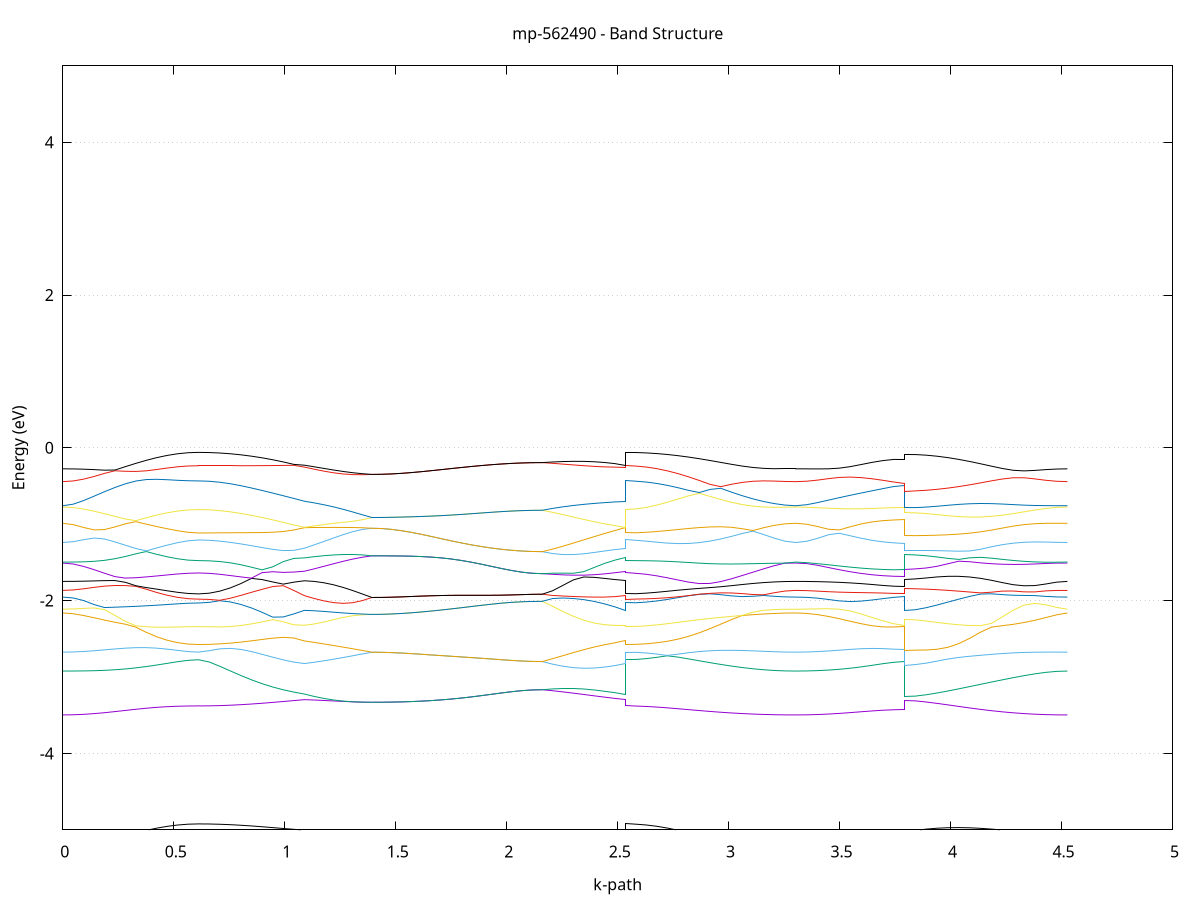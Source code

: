 set title 'mp-562490 - Band Structure'
set xlabel 'k-path'
set ylabel 'Energy (eV)'
set grid y
set yrange [-5:5]
set terminal png size 800,600
set output 'mp-562490_bands_gnuplot.png'
plot '-' using 1:2 with lines notitle, '-' using 1:2 with lines notitle, '-' using 1:2 with lines notitle, '-' using 1:2 with lines notitle, '-' using 1:2 with lines notitle, '-' using 1:2 with lines notitle, '-' using 1:2 with lines notitle, '-' using 1:2 with lines notitle, '-' using 1:2 with lines notitle, '-' using 1:2 with lines notitle, '-' using 1:2 with lines notitle, '-' using 1:2 with lines notitle, '-' using 1:2 with lines notitle, '-' using 1:2 with lines notitle, '-' using 1:2 with lines notitle, '-' using 1:2 with lines notitle, '-' using 1:2 with lines notitle, '-' using 1:2 with lines notitle, '-' using 1:2 with lines notitle, '-' using 1:2 with lines notitle, '-' using 1:2 with lines notitle, '-' using 1:2 with lines notitle, '-' using 1:2 with lines notitle, '-' using 1:2 with lines notitle, '-' using 1:2 with lines notitle, '-' using 1:2 with lines notitle, '-' using 1:2 with lines notitle, '-' using 1:2 with lines notitle, '-' using 1:2 with lines notitle, '-' using 1:2 with lines notitle, '-' using 1:2 with lines notitle, '-' using 1:2 with lines notitle, '-' using 1:2 with lines notitle, '-' using 1:2 with lines notitle, '-' using 1:2 with lines notitle, '-' using 1:2 with lines notitle, '-' using 1:2 with lines notitle, '-' using 1:2 with lines notitle, '-' using 1:2 with lines notitle, '-' using 1:2 with lines notitle, '-' using 1:2 with lines notitle, '-' using 1:2 with lines notitle, '-' using 1:2 with lines notitle, '-' using 1:2 with lines notitle, '-' using 1:2 with lines notitle, '-' using 1:2 with lines notitle, '-' using 1:2 with lines notitle, '-' using 1:2 with lines notitle, '-' using 1:2 with lines notitle, '-' using 1:2 with lines notitle, '-' using 1:2 with lines notitle, '-' using 1:2 with lines notitle, '-' using 1:2 with lines notitle, '-' using 1:2 with lines notitle, '-' using 1:2 with lines notitle, '-' using 1:2 with lines notitle, '-' using 1:2 with lines notitle, '-' using 1:2 with lines notitle, '-' using 1:2 with lines notitle, '-' using 1:2 with lines notitle, '-' using 1:2 with lines notitle, '-' using 1:2 with lines notitle, '-' using 1:2 with lines notitle, '-' using 1:2 with lines notitle, '-' using 1:2 with lines notitle, '-' using 1:2 with lines notitle
0.000000 -19.359310
0.047032 -19.356510
0.094063 -19.348210
0.141095 -19.334510
0.188127 -19.315510
0.235158 -19.291310
0.282190 -19.262210
0.329222 -19.228510
0.376253 -19.190410
0.423285 -19.148610
0.470317 -19.103410
0.517348 -19.055810
0.564380 -19.007910
0.611412 -18.976210
0.611412 -18.976210
0.659161 -18.973110
0.706911 -18.963810
0.754660 -18.948610
0.802410 -18.927310
0.850159 -18.900410
0.897909 -18.868110
0.945658 -18.830810
0.993408 -18.788910
1.041157 -18.742910
1.088907 -18.747110
1.088907 -18.747110
1.132376 -18.765110
1.175846 -18.779510
1.219315 -18.790010
1.262785 -18.796710
1.306254 -18.799910
1.349724 -18.799510
1.393193 -18.795710
1.393193 -18.795710
1.437204 -18.795610
1.481215 -18.795310
1.525226 -18.794910
1.569237 -18.794410
1.613247 -18.793810
1.657258 -18.793110
1.701269 -18.792510
1.745280 -18.791910
1.745280 -18.791910
1.791373 -18.791410
1.837467 -18.791010
1.883560 -18.790710
1.929654 -18.790510
1.975747 -18.790410
2.021841 -18.790410
2.067935 -18.790410
2.114028 -18.790410
2.160122 -18.790410
2.160122 -18.790410
2.207012 -18.799610
2.253903 -18.805010
2.300793 -18.806310
2.347684 -18.803410
2.394575 -18.796110
2.441465 -18.784310
2.488356 -18.767910
2.535247 -18.747110
2.535247 -18.976210
2.581830 -18.982810
2.628413 -19.001610
2.674996 -19.029310
2.674996 -19.029310
2.723240 -19.063910
2.771485 -19.101410
2.819729 -19.139710
2.867974 -19.177110
2.916218 -19.212510
2.964463 -19.245110
3.012707 -19.274310
3.060952 -19.299710
3.109197 -19.320910
3.157441 -19.337510
3.205686 -19.349610
3.253930 -19.356910
3.302175 -19.359310
3.302175 -19.359310
3.351216 -19.356610
3.400257 -19.348610
3.449297 -19.335510
3.498338 -19.317810
3.547379 -19.296310
3.596420 -19.272210
3.645461 -19.247510
3.694502 -19.225110
3.743543 -19.208810
3.792584 -19.202710
3.792584 -18.913610
3.841517 -18.924410
3.890451 -18.953410
3.939384 -18.993810
3.988318 -19.039510
4.037251 -19.086910
4.086185 -19.133310
4.135118 -19.177310
4.184052 -19.217810
4.232985 -19.254110
4.281919 -19.285510
4.330852 -19.311710
4.379786 -19.332410
4.428719 -19.347310
4.477653 -19.356310
4.526586 -19.359310
e
0.000000 -18.446310
0.047032 -18.450510
0.094063 -18.462910
0.141095 -18.483310
0.188127 -18.510910
0.235158 -18.544910
0.282190 -18.584810
0.329222 -18.629310
0.376253 -18.677610
0.423285 -18.728710
0.470317 -18.781510
0.517348 -18.834910
0.564380 -18.886410
0.611412 -18.919310
0.611412 -18.919310
0.659161 -18.916010
0.706911 -18.905810
0.754660 -18.889110
0.802410 -18.865810
0.850159 -18.836210
0.897909 -18.800710
0.945658 -18.759510
0.993408 -18.713010
1.041157 -18.696510
1.088907 -18.693410
1.088907 -18.693410
1.132376 -18.713310
1.175846 -18.732810
1.219315 -18.750510
1.262785 -18.765910
1.306254 -18.778710
1.349724 -18.788710
1.393193 -18.795710
1.393193 -18.795710
1.437204 -18.795610
1.481215 -18.795310
1.525226 -18.794910
1.569237 -18.794410
1.613247 -18.793810
1.657258 -18.793110
1.701269 -18.792510
1.745280 -18.791910
1.745280 -18.791910
1.791373 -18.791410
1.837467 -18.791010
1.883560 -18.790710
1.929654 -18.790510
1.975747 -18.790410
2.021841 -18.790410
2.067935 -18.790410
2.114028 -18.790410
2.160122 -18.790410
2.160122 -18.790410
2.207012 -18.777510
2.253903 -18.761210
2.300793 -18.741810
2.347684 -18.719810
2.394575 -18.695410
2.441465 -18.669510
2.488356 -18.647910
2.535247 -18.693410
2.535247 -18.919310
2.581830 -18.916810
2.628413 -18.909010
2.674996 -18.896110
2.674996 -18.896110
2.723240 -18.877510
2.771485 -18.853710
2.819729 -18.824810
2.867974 -18.791310
2.916218 -18.753410
2.964463 -18.711710
3.012707 -18.666910
3.060952 -18.620010
3.109197 -18.572410
3.157441 -18.526510
3.205686 -18.486210
3.253930 -18.457210
3.302175 -18.446310
3.302175 -18.446310
3.351216 -18.455010
3.400257 -18.479910
3.449297 -18.517510
3.498338 -18.563810
3.547379 -18.614410
3.596420 -18.665410
3.645461 -18.712710
3.694502 -18.752310
3.743543 -18.779110
3.792584 -18.788710
3.792584 -18.482410
3.841517 -18.470310
3.890451 -18.463410
3.939384 -18.463610
3.988318 -18.463610
4.037251 -18.463410
4.086185 -18.462810
4.135118 -18.461710
4.184052 -18.460010
4.232985 -18.457910
4.281919 -18.455410
4.330852 -18.452810
4.379786 -18.450210
4.428719 -18.448210
4.477653 -18.446810
4.526586 -18.446310
e
0.000000 -18.019210
0.047032 -18.046410
0.094063 -18.097710
0.141095 -18.152410
0.188127 -18.205310
0.235158 -18.254710
0.282190 -18.299810
0.329222 -18.339810
0.376253 -18.374410
0.423285 -18.403110
0.470317 -18.425710
0.517348 -18.442010
0.564380 -18.451910
0.611412 -18.455210
0.611412 -18.455210
0.659161 -18.458310
0.706911 -18.467910
0.754660 -18.483710
0.802410 -18.505610
0.850159 -18.533510
0.897909 -18.567010
0.945658 -18.605810
0.993408 -18.649110
1.041157 -18.661810
1.088907 -18.606310
1.088907 -18.606310
1.132376 -18.535210
1.175846 -18.461610
1.219315 -18.387110
1.262785 -18.312410
1.306254 -18.238110
1.349724 -18.165010
1.393193 -18.093810
1.393193 -18.093810
1.437204 -18.094110
1.481215 -18.094910
1.525226 -18.096210
1.569237 -18.098010
1.613247 -18.099910
1.657258 -18.102010
1.701269 -18.104110
1.745280 -18.106010
1.745280 -18.106010
1.791373 -18.107810
1.837467 -18.109210
1.883560 -18.110210
1.929654 -18.111010
1.975747 -18.111410
2.021841 -18.111710
2.067935 -18.111810
2.114028 -18.111810
2.160122 -18.111810
2.160122 -18.111810
2.207012 -18.181410
2.253903 -18.253010
2.300793 -18.326010
2.347684 -18.399610
2.394575 -18.473210
2.441465 -18.545610
2.488356 -18.610910
2.535247 -18.606310
2.535247 -18.455210
2.581830 -18.447210
2.628413 -18.424610
2.674996 -18.390510
2.674996 -18.390510
2.723240 -18.346810
2.771485 -18.297710
2.819729 -18.246010
2.867974 -18.193510
2.916218 -18.141610
2.964463 -18.091910
3.012707 -18.045410
3.060952 -18.003210
3.109197 -17.966510
3.157441 -17.936410
3.205686 -17.973310
3.253930 -18.006810
3.302175 -18.019210
3.302175 -18.019210
3.351216 -18.024710
3.400257 -18.036110
3.449297 -18.047110
3.498338 -18.055710
3.547379 -18.061710
3.596420 -18.065710
3.645461 -18.068410
3.694502 -18.070010
3.743543 -18.070910
3.792584 -18.071110
3.792584 -18.463110
3.841517 -18.463110
3.890451 -18.437010
3.939384 -18.389910
3.988318 -18.335110
4.037251 -18.276610
4.086185 -18.217410
4.135118 -18.159510
4.184052 -18.104610
4.232985 -18.054010
4.281919 -18.009910
4.330852 -17.999710
4.379786 -18.007310
4.428719 -18.013710
4.477653 -18.017810
4.526586 -18.019210
e
0.000000 -17.895110
0.047032 -17.866410
0.094063 -17.810410
0.141095 -17.748410
0.188127 -17.685810
0.235158 -17.624710
0.282190 -17.566810
0.329222 -17.513710
0.376253 -17.466410
0.423285 -17.426310
0.470317 -17.394410
0.517348 -17.381910
0.564380 -17.380210
0.611412 -17.379610
0.611412 -17.379610
0.659161 -17.379810
0.706911 -17.380210
0.754660 -17.380910
0.802410 -17.389010
0.850159 -17.421710
0.897909 -17.467610
0.945658 -17.521810
0.993408 -17.581610
1.041157 -17.645810
1.088907 -17.712910
1.088907 -17.712910
1.132376 -17.748910
1.175846 -17.792510
1.219315 -17.842810
1.262785 -17.898910
1.306254 -17.960010
1.349724 -18.025210
1.393193 -18.093810
1.393193 -18.093810
1.437204 -18.094110
1.481215 -18.094910
1.525226 -18.096210
1.569237 -18.098010
1.613247 -18.099910
1.657258 -18.102010
1.701269 -18.104110
1.745280 -18.106010
1.745280 -18.106010
1.791373 -18.107810
1.837467 -18.109210
1.883560 -18.110210
1.929654 -18.111010
1.975747 -18.111410
2.021841 -18.111710
2.067935 -18.111810
2.114028 -18.111810
2.160122 -18.111810
2.160122 -18.111810
2.207012 -18.045010
2.253903 -17.981710
2.300793 -17.922510
2.347684 -17.868210
2.394575 -17.819410
2.441465 -17.776710
2.488356 -17.741010
2.535247 -17.712910
2.535247 -17.379610
2.581830 -17.383810
2.628413 -17.396410
2.674996 -17.416910
2.674996 -17.416910
2.723240 -17.446210
2.771485 -17.483010
2.819729 -17.526610
2.867974 -17.576010
2.916218 -17.630210
2.964463 -17.688210
3.012707 -17.748510
3.060952 -17.809610
3.109197 -17.869510
3.157441 -17.925410
3.205686 -17.913810
3.253930 -17.899910
3.302175 -17.895110
3.302175 -17.895110
3.351216 -17.884010
3.400257 -17.857110
3.449297 -17.824010
3.498338 -17.790510
3.547379 -17.760110
3.596420 -17.734610
3.645461 -17.714810
3.694502 -17.701010
3.743543 -17.692810
3.792584 -17.690110
3.792584 -17.932510
3.841517 -17.932910
3.890451 -17.934310
3.939384 -17.936710
3.988318 -17.940310
4.037251 -17.945410
4.086185 -17.951910
4.135118 -17.959810
4.184052 -17.968810
4.232985 -17.978410
4.281919 -17.987110
4.330852 -17.967910
4.379786 -17.937110
4.428719 -17.914010
4.477653 -17.899910
4.526586 -17.895110
e
0.000000 -17.424110
0.047032 -17.423310
0.094063 -17.421210
0.141095 -17.417810
0.188127 -17.413410
0.235158 -17.408410
0.282190 -17.403010
0.329222 -17.397810
0.376253 -17.392810
0.423285 -17.388410
0.470317 -17.384610
0.517348 -17.371610
0.564380 -17.358010
0.611412 -17.353610
0.611412 -17.353610
0.659161 -17.355810
0.706911 -17.361810
0.754660 -17.371810
0.802410 -17.381810
0.850159 -17.382910
0.897909 -17.384010
0.945658 -17.392810
0.993408 -17.400710
1.041157 -17.407310
1.088907 -17.412810
1.088907 -17.412810
1.132376 -17.416110
1.175846 -17.417710
1.219315 -17.417610
1.262785 -17.416410
1.306254 -17.414310
1.349724 -17.411610
1.393193 -17.408410
1.393193 -17.408410
1.437204 -17.408210
1.481215 -17.407310
1.525226 -17.406110
1.569237 -17.404510
1.613247 -17.402610
1.657258 -17.400610
1.701269 -17.398710
1.745280 -17.396810
1.745280 -17.396810
1.791373 -17.395210
1.837467 -17.393810
1.883560 -17.392710
1.929654 -17.392010
1.975747 -17.391610
2.021841 -17.391410
2.067935 -17.391310
2.114028 -17.391210
2.160122 -17.391210
2.160122 -17.391210
2.207012 -17.393710
2.253903 -17.396510
2.300793 -17.399510
2.347684 -17.402710
2.394575 -17.406010
2.441465 -17.408910
2.488356 -17.411310
2.535247 -17.412810
2.535247 -17.353610
2.581830 -17.354010
2.628413 -17.355010
2.674996 -17.356710
2.674996 -17.356710
2.723240 -17.359410
2.771485 -17.362810
2.819729 -17.367110
2.867974 -17.372210
2.916218 -17.378110
2.964463 -17.384810
3.012707 -17.392010
3.060952 -17.399610
3.109197 -17.407010
3.157441 -17.413710
3.205686 -17.419210
3.253930 -17.422810
3.302175 -17.424110
3.302175 -17.424110
3.351216 -17.423010
3.400257 -17.419610
3.449297 -17.414110
3.498338 -17.406710
3.547379 -17.397710
3.596420 -17.388210
3.645461 -17.379010
3.694502 -17.371510
3.743543 -17.366510
3.792584 -17.364710
3.792584 -17.420110
3.841517 -17.419910
3.890451 -17.419510
3.939384 -17.418910
3.988318 -17.418310
4.037251 -17.417610
4.086185 -17.417110
4.135118 -17.416910
4.184052 -17.417010
4.232985 -17.417610
4.281919 -17.418710
4.330852 -17.420010
4.379786 -17.421410
4.428719 -17.422810
4.477653 -17.423710
4.526586 -17.424110
e
0.000000 -17.316710
0.047032 -17.316710
0.094063 -17.316810
0.141095 -17.316910
0.188127 -17.317110
0.235158 -17.317410
0.282190 -17.317610
0.329222 -17.317910
0.376253 -17.318210
0.423285 -17.318410
0.470317 -17.318710
0.517348 -17.318910
0.564380 -17.319010
0.611412 -17.319110
0.611412 -17.319110
0.659161 -17.318210
0.706911 -17.316510
0.754660 -17.330010
0.802410 -17.354210
0.850159 -17.371910
0.897909 -17.383510
0.945658 -17.385210
0.993408 -17.386310
1.041157 -17.387210
1.088907 -17.387810
1.088907 -17.387810
1.132376 -17.389710
1.175846 -17.392210
1.219315 -17.395110
1.262785 -17.398310
1.306254 -17.401610
1.349724 -17.405110
1.393193 -17.408410
1.393193 -17.408410
1.437204 -17.408210
1.481215 -17.407310
1.525226 -17.406110
1.569237 -17.404510
1.613247 -17.402610
1.657258 -17.400610
1.701269 -17.398710
1.745280 -17.396810
1.745280 -17.396810
1.791373 -17.395210
1.837467 -17.393810
1.883560 -17.392710
1.929654 -17.392010
1.975747 -17.391610
2.021841 -17.391410
2.067935 -17.391310
2.114028 -17.391210
2.160122 -17.391210
2.160122 -17.391210
2.207012 -17.389110
2.253903 -17.387510
2.300793 -17.386310
2.347684 -17.385610
2.394575 -17.385410
2.441465 -17.385710
2.488356 -17.386510
2.535247 -17.387810
2.535247 -17.319110
2.581830 -17.319110
2.628413 -17.319010
2.674996 -17.318810
2.674996 -17.318810
2.723240 -17.318710
2.771485 -17.318510
2.819729 -17.318310
2.867974 -17.318110
2.916218 -17.317810
2.964463 -17.317610
3.012707 -17.317410
3.060952 -17.317210
3.109197 -17.317010
3.157441 -17.316810
3.205686 -17.316810
3.253930 -17.316710
3.302175 -17.316710
3.302175 -17.316710
3.351216 -17.316710
3.400257 -17.316810
3.449297 -17.316910
3.498338 -17.317110
3.547379 -17.317310
3.596420 -17.317510
3.645461 -17.317710
3.694502 -17.317910
3.743543 -17.318010
3.792584 -17.318110
3.792584 -17.377110
3.841517 -17.376610
3.890451 -17.374910
3.939384 -17.372010
3.988318 -17.367810
4.037251 -17.362310
4.086185 -17.355710
4.135118 -17.348110
4.184052 -17.339810
4.232985 -17.331410
4.281919 -17.323810
4.330852 -17.319010
4.379786 -17.317610
4.428719 -17.317010
4.477653 -17.316810
4.526586 -17.316710
e
0.000000 -17.298610
0.047032 -17.298710
0.094063 -17.299010
0.141095 -17.299610
0.188127 -17.300310
0.235158 -17.301210
0.282190 -17.302210
0.329222 -17.303210
0.376253 -17.304210
0.423285 -17.305210
0.470317 -17.306010
0.517348 -17.306610
0.564380 -17.307010
0.611412 -17.307110
0.611412 -17.307110
0.659161 -17.307110
0.706911 -17.307210
0.754660 -17.312710
0.802410 -17.310410
0.850159 -17.308410
0.897909 -17.308210
0.945658 -17.308610
0.993408 -17.309110
1.041157 -17.309710
1.088907 -17.310310
1.088907 -17.310310
1.132376 -17.310210
1.175846 -17.310010
1.219315 -17.309610
1.262785 -17.309110
1.306254 -17.308510
1.349724 -17.307810
1.393193 -17.307110
1.393193 -17.307110
1.437204 -17.307210
1.481215 -17.307310
1.525226 -17.307510
1.569237 -17.307810
1.613247 -17.308110
1.657258 -17.308510
1.701269 -17.308810
1.745280 -17.309110
1.745280 -17.309110
1.791373 -17.309410
1.837467 -17.309610
1.883560 -17.309710
1.929654 -17.309710
1.975747 -17.309710
2.021841 -17.309610
2.067935 -17.309610
2.114028 -17.309510
2.160122 -17.309510
2.160122 -17.309510
2.207012 -17.310210
2.253903 -17.310810
2.300793 -17.311210
2.347684 -17.311410
2.394575 -17.311410
2.441465 -17.311210
2.488356 -17.310810
2.535247 -17.310310
2.535247 -17.307110
2.581830 -17.307010
2.628413 -17.306810
2.674996 -17.306410
2.674996 -17.306410
2.723240 -17.306010
2.771485 -17.305410
2.819729 -17.304710
2.867974 -17.304010
2.916218 -17.303210
2.964463 -17.302410
3.012707 -17.301610
3.060952 -17.300810
3.109197 -17.300210
3.157441 -17.299610
3.205686 -17.299110
3.253930 -17.298710
3.302175 -17.298610
3.302175 -17.298610
3.351216 -17.298710
3.400257 -17.299010
3.449297 -17.299510
3.498338 -17.300110
3.547379 -17.300710
3.596420 -17.301310
3.645461 -17.301810
3.694502 -17.302310
3.743543 -17.302610
3.792584 -17.302710
3.792584 -17.317810
3.841517 -17.317710
3.890451 -17.317510
3.939384 -17.317410
3.988318 -17.317110
4.037251 -17.316910
4.086185 -17.316710
4.135118 -17.316610
4.184052 -17.316410
4.232985 -17.316110
4.281919 -17.315110
4.330852 -17.311910
4.379786 -17.306510
4.428719 -17.301810
4.477653 -17.298910
4.526586 -17.298610
e
0.000000 -17.297710
0.047032 -17.297610
0.094063 -17.297510
0.141095 -17.297310
0.188127 -17.297010
0.235158 -17.296710
0.282190 -17.296210
0.329222 -17.295510
0.376253 -17.294710
0.423285 -17.293710
0.470317 -17.292410
0.517348 -17.290810
0.564380 -17.289410
0.611412 -17.288810
0.611412 -17.288810
0.659161 -17.293510
0.706911 -17.307010
0.754660 -17.307410
0.802410 -17.307610
0.850159 -17.307810
0.897909 -17.306710
0.945658 -17.305610
0.993408 -17.304710
1.041157 -17.304210
1.088907 -17.303910
1.088907 -17.303910
1.132376 -17.304010
1.175846 -17.304310
1.219315 -17.304710
1.262785 -17.305210
1.306254 -17.305810
1.349724 -17.306410
1.393193 -17.307110
1.393193 -17.307110
1.437204 -17.307210
1.481215 -17.307310
1.525226 -17.307510
1.569237 -17.307810
1.613247 -17.308110
1.657258 -17.308510
1.701269 -17.308810
1.745280 -17.309110
1.745280 -17.309110
1.791373 -17.309410
1.837467 -17.309610
1.883560 -17.309710
1.929654 -17.309710
1.975747 -17.309710
2.021841 -17.309610
2.067935 -17.309610
2.114028 -17.309510
2.160122 -17.309510
2.160122 -17.309510
2.207012 -17.308610
2.253903 -17.307610
2.300793 -17.306610
2.347684 -17.305710
2.394575 -17.304910
2.441465 -17.304310
2.488356 -17.303910
2.535247 -17.303910
2.535247 -17.288810
2.581830 -17.288910
2.628413 -17.289210
2.674996 -17.289710
2.674996 -17.289710
2.723240 -17.290410
2.771485 -17.291210
2.819729 -17.292010
2.867974 -17.292910
2.916218 -17.293710
2.964463 -17.294510
3.012707 -17.295210
3.060952 -17.295910
3.109197 -17.296410
3.157441 -17.296910
3.205686 -17.297210
3.253930 -17.297510
3.302175 -17.297710
3.302175 -17.297710
3.351216 -17.297610
3.400257 -17.297310
3.449297 -17.297010
3.498338 -17.296710
3.547379 -17.296310
3.596420 -17.295710
3.645461 -17.295110
3.694502 -17.294610
3.743543 -17.294110
3.792584 -17.293910
3.792584 -17.299910
3.841517 -17.300010
3.890451 -17.300210
3.939384 -17.300510
3.988318 -17.300910
4.037251 -17.301110
4.086185 -17.301310
4.135118 -17.301310
4.184052 -17.301110
4.232985 -17.300810
4.281919 -17.300310
4.330852 -17.299710
4.379786 -17.299310
4.428719 -17.298810
4.477653 -17.298510
4.526586 -17.297710
e
0.000000 -8.577610
0.047032 -8.607810
0.094063 -8.684310
0.141095 -8.784510
0.188127 -8.894110
0.235158 -9.004810
0.282190 -9.111510
0.329222 -9.210610
0.376253 -9.299310
0.423285 -9.375110
0.470317 -9.436010
0.517348 -9.480710
0.564380 -9.508010
0.611412 -9.517110
0.611412 -9.517110
0.659161 -9.510010
0.706911 -9.488910
0.754660 -9.454110
0.802410 -9.406410
0.850159 -9.346810
0.897909 -9.276410
0.945658 -9.196510
0.993408 -9.108410
1.041157 -9.013610
1.088907 -8.913410
1.088907 -8.913410
1.132376 -8.852110
1.175846 -8.777810
1.219315 -8.691210
1.262785 -8.593010
1.306254 -8.484310
1.349724 -8.366210
1.393193 -8.239910
1.393193 -8.239910
1.437204 -8.240410
1.481215 -8.241810
1.525226 -8.244110
1.569237 -8.246910
1.613247 -8.249910
1.657258 -8.252710
1.701269 -8.255110
1.745280 -8.256910
1.745280 -8.256910
1.791373 -8.257810
1.837467 -8.257710
1.883560 -8.256810
1.929654 -8.255110
1.975747 -8.253110
2.021841 -8.251010
2.067935 -8.249210
2.114028 -8.248010
2.160122 -8.247610
2.160122 -8.247610
2.207012 -8.372410
2.253903 -8.487510
2.300793 -8.591610
2.347684 -8.683510
2.394575 -8.762310
2.441465 -8.827110
2.488356 -8.877610
2.535247 -8.913410
2.535247 -9.517110
2.581830 -9.509310
2.628413 -9.486110
2.674996 -9.447610
2.674996 -9.447610
2.723240 -9.392310
2.771485 -9.321910
2.819729 -9.237510
2.867974 -9.140110
2.916218 -9.030910
2.964463 -8.911210
3.012707 -8.782610
3.060952 -8.646610
3.109197 -8.505410
3.157441 -8.512010
3.205686 -8.548310
3.253930 -8.570210
3.302175 -8.577610
3.302175 -8.577610
3.351216 -8.586410
3.400257 -8.613010
3.449297 -8.656310
3.498338 -8.711710
3.547379 -8.771910
3.596420 -8.829710
3.645461 -8.879510
3.694502 -8.917310
3.743543 -8.940910
3.792584 -8.948910
3.792584 -8.608210
3.841517 -8.603810
3.890451 -8.590810
3.939384 -8.569510
3.988318 -8.540410
4.037251 -8.504010
4.086185 -8.461210
4.135118 -8.413010
4.184052 -8.360410
4.232985 -8.322810
4.281919 -8.396410
4.330852 -8.459610
4.379786 -8.510410
4.428719 -8.547410
4.477653 -8.570010
4.526586 -8.577610
e
0.000000 -8.030810
0.047032 -8.004410
0.094063 -7.939010
0.141095 -7.856510
0.188127 -7.770410
0.235158 -7.687310
0.282190 -7.610610
0.329222 -7.542310
0.376253 -7.483410
0.423285 -7.434610
0.470317 -7.396210
0.517348 -7.368610
0.564380 -7.352010
0.611412 -7.346410
0.611412 -7.346410
0.659161 -7.337510
0.706911 -7.311010
0.754660 -7.267610
0.802410 -7.208110
0.850159 -7.134010
0.897909 -7.047010
0.945658 -7.065210
0.993408 -7.151110
1.041157 -7.243810
1.088907 -7.342310
1.088907 -7.342310
1.132376 -7.436510
1.175846 -7.556710
1.219315 -7.690310
1.262785 -7.829410
1.306254 -7.969410
1.349724 -8.107010
1.393193 -8.239910
1.393193 -8.239910
1.437204 -8.240410
1.481215 -8.241810
1.525226 -8.244110
1.569237 -8.246910
1.613247 -8.249910
1.657258 -8.252710
1.701269 -8.255110
1.745280 -8.256910
1.745280 -8.256910
1.791373 -8.257810
1.837467 -8.257710
1.883560 -8.256810
1.929654 -8.255110
1.975747 -8.253110
2.021841 -8.251010
2.067935 -8.249210
2.114028 -8.248010
2.160122 -8.247610
2.160122 -8.247610
2.207012 -8.114910
2.253903 -7.976310
2.300793 -7.834810
2.347684 -7.694310
2.394575 -7.561610
2.441465 -7.447810
2.488356 -7.370110
2.535247 -7.342310
2.535247 -7.346410
2.581830 -7.377810
2.628413 -7.457310
2.674996 -7.561210
2.674996 -7.561210
2.723240 -7.679310
2.771485 -7.799910
2.819729 -7.918410
2.867974 -8.031910
2.916218 -8.138210
2.964463 -8.235610
3.012707 -8.322810
3.060952 -8.398510
3.109197 -8.461910
3.157441 -8.361510
3.205686 -8.219910
3.253930 -8.093510
3.302175 -8.030810
3.302175 -8.030810
3.351216 -8.061110
3.400257 -8.119410
3.449297 -8.172110
3.498338 -8.209610
3.547379 -8.233310
3.596420 -8.247210
3.645461 -8.254910
3.694502 -8.258810
3.743543 -8.260710
3.792584 -8.261210
3.792584 -7.667810
3.841517 -7.682510
3.890451 -7.724810
3.939384 -7.789410
3.988318 -7.869910
4.037251 -7.960010
4.086185 -8.054310
4.135118 -8.148310
4.184052 -8.238410
4.232985 -8.303510
4.281919 -8.246410
4.330852 -8.188410
4.379786 -8.132510
4.428719 -8.082410
4.477653 -8.045210
4.526586 -8.030810
e
0.000000 -7.695810
0.047032 -7.687010
0.094063 -7.660610
0.141095 -7.617210
0.188127 -7.557610
0.235158 -7.483110
0.282190 -7.395210
0.329222 -7.296010
0.376253 -7.188110
0.423285 -7.075410
0.470317 -6.963210
0.517348 -6.860510
0.564380 -6.782610
0.611412 -6.752210
0.611412 -6.752210
0.659161 -6.759210
0.706911 -6.780110
0.754660 -6.814210
0.802410 -6.860810
0.850159 -6.918910
0.897909 -6.987510
0.945658 -6.949010
0.993408 -6.842310
1.041157 -6.729210
1.088907 -6.710510
1.088907 -6.710510
1.132376 -6.700010
1.175846 -6.668610
1.219315 -6.628610
1.262785 -6.587810
1.306254 -6.550710
1.349724 -6.520210
1.393193 -6.497910
1.393193 -6.497910
1.437204 -6.496910
1.481215 -6.494110
1.525226 -6.490110
1.569237 -6.485510
1.613247 -6.481410
1.657258 -6.478810
1.701269 -6.478510
1.745280 -6.481110
1.745280 -6.481110
1.791373 -6.487210
1.837467 -6.496510
1.883560 -6.508210
1.929654 -6.521310
1.975747 -6.534410
2.021841 -6.546410
2.067935 -6.555910
2.114028 -6.562010
2.160122 -6.564210
2.160122 -6.564210
2.207012 -6.597910
2.253903 -6.636910
2.300793 -6.679310
2.347684 -6.721710
2.394575 -6.758610
2.441465 -6.779310
2.488356 -6.767610
2.535247 -6.710510
2.535247 -6.752210
2.581830 -6.721610
2.628413 -6.644610
2.674996 -6.544610
2.674996 -6.544610
2.723240 -6.432310
2.771485 -6.392510
2.819729 -6.489810
2.867974 -6.595210
2.916218 -6.708310
2.964463 -6.828810
3.012707 -6.956110
3.060952 -7.089610
3.109197 -7.228010
3.157441 -7.369210
3.205686 -7.508710
3.253930 -7.633610
3.302175 -7.695810
3.302175 -7.695810
3.351216 -7.650210
3.400257 -7.546210
3.449297 -7.419210
3.498338 -7.284510
3.547379 -7.150210
3.596420 -7.022510
3.645461 -6.907610
3.694502 -6.813510
3.743543 -6.750010
3.792584 -6.727310
3.792584 -7.016110
3.841517 -7.022110
3.890451 -7.039910
3.939384 -7.068810
3.988318 -7.107610
4.037251 -7.155110
4.086185 -7.209510
4.135118 -7.269210
4.184052 -7.332510
4.232985 -7.397710
4.281919 -7.463410
4.330852 -7.527710
4.379786 -7.588410
4.428719 -7.641710
4.477653 -7.680810
4.526586 -7.695810
e
0.000000 -5.646010
0.047032 -5.647510
0.094063 -5.652110
0.141095 -5.659410
0.188127 -5.669010
0.235158 -5.680310
0.282190 -5.692910
0.329222 -5.705910
0.376253 -5.722410
0.423285 -5.815310
0.470317 -5.911210
0.517348 -6.001810
0.564380 -6.072210
0.611412 -6.100110
0.611412 -6.100110
0.659161 -6.108710
0.706911 -6.134010
0.754660 -6.174110
0.802410 -6.226810
0.850159 -6.289810
0.897909 -6.361510
0.945658 -6.440510
0.993408 -6.525510
1.041157 -6.615710
1.088907 -6.612210
1.088907 -6.612210
1.132376 -6.567010
1.175846 -6.531110
1.219315 -6.504710
1.262785 -6.488210
1.306254 -6.481510
1.349724 -6.484910
1.393193 -6.497910
1.393193 -6.497910
1.437204 -6.496910
1.481215 -6.494110
1.525226 -6.490110
1.569237 -6.485510
1.613247 -6.481410
1.657258 -6.478810
1.701269 -6.478510
1.745280 -6.481110
1.745280 -6.481110
1.791373 -6.487210
1.837467 -6.496510
1.883560 -6.508210
1.929654 -6.521310
1.975747 -6.534410
2.021841 -6.546410
2.067935 -6.555910
2.114028 -6.562010
2.160122 -6.564210
2.160122 -6.564210
2.207012 -6.537110
2.253903 -6.517910
2.300793 -6.507610
2.347684 -6.507010
2.394575 -6.516910
2.441465 -6.537610
2.488356 -6.569410
2.535247 -6.612210
2.535247 -6.100110
2.581830 -6.116810
2.628413 -6.161610
2.674996 -6.225010
2.674996 -6.225010
2.723240 -6.303710
2.771485 -6.319310
2.819729 -6.209910
2.867974 -6.107010
2.916218 -6.012510
2.964463 -5.927610
3.012707 -5.853210
3.060952 -5.789910
3.109197 -5.738110
3.157441 -5.697710
3.205686 -5.669010
3.253930 -5.651710
3.302175 -5.646010
3.302175 -5.646010
3.351216 -5.650310
3.400257 -5.663310
3.449297 -5.685410
3.498338 -5.716310
3.547379 -5.755310
3.596420 -5.800510
3.645461 -5.848310
3.694502 -5.893110
3.743543 -5.926410
3.792584 -5.939010
3.792584 -6.171910
3.841517 -6.160410
3.890451 -6.127610
3.939384 -6.078510
3.988318 -6.018610
4.037251 -5.953510
4.086185 -5.887710
4.135118 -5.824610
4.184052 -5.767110
4.232985 -5.717710
4.281919 -5.679110
4.330852 -5.654310
4.379786 -5.643910
4.428719 -5.643010
4.477653 -5.644910
4.526586 -5.646010
e
0.000000 -5.505610
0.047032 -5.504510
0.094063 -5.501410
0.141095 -5.497510
0.188127 -5.496810
0.235158 -5.514310
0.282190 -5.565110
0.329222 -5.637510
0.376253 -5.718610
0.423285 -5.730410
0.470317 -5.740510
0.517348 -5.748310
0.564380 -5.753110
0.611412 -5.754810
0.611412 -5.754810
0.659161 -5.750010
0.706911 -5.735810
0.754660 -5.712610
0.802410 -5.681210
0.850159 -5.642610
0.897909 -5.598310
0.945658 -5.549910
0.993408 -5.499610
1.041157 -5.449810
1.088907 -5.403210
1.088907 -5.403210
1.132376 -5.383610
1.175846 -5.361910
1.219315 -5.338810
1.262785 -5.315610
1.306254 -5.293910
1.349724 -5.275510
1.393193 -5.261810
1.393193 -5.261810
1.437204 -5.262310
1.481215 -5.263510
1.525226 -5.265110
1.569237 -5.266710
1.613247 -5.267710
1.657258 -5.267410
1.701269 -5.265410
1.745280 -5.261110
1.745280 -5.261110
1.791373 -5.254310
1.837467 -5.245410
1.883560 -5.235110
1.929654 -5.224410
1.975747 -5.214010
2.021841 -5.205110
2.067935 -5.198310
2.114028 -5.194010
2.160122 -5.192510
2.160122 -5.192510
2.207012 -5.222810
2.253903 -5.253810
2.300793 -5.284110
2.347684 -5.312810
2.394575 -5.339210
2.441465 -5.362910
2.488356 -5.384210
2.535247 -5.403210
2.535247 -5.754810
2.581830 -5.742210
2.628413 -5.709910
2.674996 -5.667810
2.674996 -5.667810
2.723240 -5.621010
2.771485 -5.575010
2.819729 -5.532710
2.867974 -5.496810
2.916218 -5.470510
2.964463 -5.457310
3.012707 -5.457210
3.060952 -5.465610
3.109197 -5.477310
3.157441 -5.488710
3.205686 -5.497810
3.253930 -5.503610
3.302175 -5.505610
3.302175 -5.505610
3.351216 -5.503910
3.400257 -5.498610
3.449297 -5.490110
3.498338 -5.478510
3.547379 -5.464710
3.596420 -5.449610
3.645461 -5.434910
3.694502 -5.422410
3.743543 -5.413910
3.792584 -5.410910
3.792584 -5.381710
3.841517 -5.381110
3.890451 -5.380010
3.939384 -5.380410
3.988318 -5.385410
4.037251 -5.397910
4.086185 -5.417610
4.135118 -5.441910
4.184052 -5.467510
4.232985 -5.491310
4.281919 -5.509910
4.330852 -5.519810
4.379786 -5.519610
4.428719 -5.513710
4.477653 -5.507910
4.526586 -5.505610
e
0.000000 -5.310110
0.047032 -5.316510
0.094063 -5.335210
0.141095 -5.364710
0.188127 -5.400410
0.235158 -5.427110
0.282190 -5.429410
0.329222 -5.418710
0.376253 -5.403210
0.423285 -5.385910
0.470317 -5.368710
0.517348 -5.353410
0.564380 -5.342410
0.611412 -5.338410
0.611412 -5.338410
0.659161 -5.333510
0.706911 -5.319510
0.754660 -5.298410
0.802410 -5.272810
0.850159 -5.245310
0.897909 -5.219110
0.945658 -5.198310
0.993408 -5.187110
1.041157 -5.186410
1.088907 -5.194310
1.088907 -5.194310
1.132376 -5.209010
1.175846 -5.222310
1.219315 -5.232910
1.262785 -5.240710
1.306254 -5.246610
1.349724 -5.252810
1.393193 -5.261810
1.393193 -5.261810
1.437204 -5.262310
1.481215 -5.263510
1.525226 -5.265110
1.569237 -5.266710
1.613247 -5.267710
1.657258 -5.267410
1.701269 -5.265410
1.745280 -5.261110
1.745280 -5.261110
1.791373 -5.254310
1.837467 -5.245410
1.883560 -5.235110
1.929654 -5.224410
1.975747 -5.214010
2.021841 -5.205110
2.067935 -5.198310
2.114028 -5.194010
2.160122 -5.192510
2.160122 -5.192510
2.207012 -5.164610
2.253903 -5.142810
2.300793 -5.137110
2.347684 -5.147610
2.394575 -5.161810
2.441465 -5.175210
2.488356 -5.186310
2.535247 -5.194310
2.535247 -5.338410
2.581830 -5.336210
2.628413 -5.329510
2.674996 -5.318510
2.674996 -5.318510
2.723240 -5.302910
2.771485 -5.283410
2.819729 -5.260510
2.867974 -5.274510
2.916218 -5.289110
2.964463 -5.294710
3.012707 -5.291510
3.060952 -5.285710
3.109197 -5.285110
3.157441 -5.291910
3.205686 -5.300910
3.253930 -5.307710
3.302175 -5.310110
3.302175 -5.310110
3.351216 -5.311210
3.400257 -5.313910
3.449297 -5.316610
3.498338 -5.317910
3.547379 -5.316710
3.596420 -5.312310
3.645461 -5.304410
3.694502 -5.292910
3.743543 -5.277910
3.792584 -5.262110
3.792584 -5.257010
3.841517 -5.259310
3.890451 -5.265610
3.939384 -5.274210
3.988318 -5.282110
4.037251 -5.287010
4.086185 -5.289510
4.135118 -5.292010
4.184052 -5.296110
4.232985 -5.301310
4.281919 -5.306210
4.330852 -5.309610
4.379786 -5.311110
4.428719 -5.311110
4.477653 -5.310410
4.526586 -5.310110
e
0.000000 -5.198510
0.047032 -5.194210
0.094063 -5.181510
0.141095 -5.161410
0.188127 -5.135210
0.235158 -5.104710
0.282190 -5.078110
0.329222 -5.091210
0.376253 -5.106110
0.423285 -5.122310
0.470317 -5.138410
0.517348 -5.152810
0.564380 -5.163210
0.611412 -5.167110
0.611412 -5.167110
0.659161 -5.166110
0.706911 -5.163110
0.754660 -5.158510
0.802410 -5.152710
0.850159 -5.146010
0.897909 -5.138210
0.945658 -5.127710
0.993408 -5.112710
1.041157 -5.094010
1.088907 -5.075310
1.088907 -5.075310
1.132376 -5.070910
1.175846 -5.069010
1.219315 -5.070310
1.262785 -5.074310
1.306254 -5.079410
1.349724 -5.083410
1.393193 -5.083410
1.393193 -5.083410
1.437204 -5.083410
1.481215 -5.083710
1.525226 -5.083910
1.569237 -5.084110
1.613247 -5.084210
1.657258 -5.083910
1.701269 -5.083410
1.745280 -5.082410
1.745280 -5.082410
1.791373 -5.081010
1.837467 -5.079310
1.883560 -5.077110
1.929654 -5.074810
1.975747 -5.072410
2.021841 -5.070110
2.067935 -5.068110
2.114028 -5.066810
2.160122 -5.066410
2.160122 -5.066410
2.207012 -5.081610
2.253903 -5.094310
2.300793 -5.095010
2.347684 -5.083810
2.394575 -5.073410
2.441465 -5.067810
2.488356 -5.068410
2.535247 -5.075310
2.535247 -5.167110
2.581830 -5.170110
2.628413 -5.178810
2.674996 -5.192510
2.674996 -5.192510
2.723240 -5.211010
2.771485 -5.232310
2.819729 -5.254410
2.867974 -5.234810
2.916218 -5.207210
2.964463 -5.178610
3.012707 -5.172110
3.060952 -5.195110
3.109197 -5.207010
3.157441 -5.207910
3.205686 -5.203810
3.253930 -5.200010
3.302175 -5.198510
3.302175 -5.198510
3.351216 -5.197710
3.400257 -5.195710
3.449297 -5.193610
3.498338 -5.192810
3.547379 -5.194410
3.596420 -5.199510
3.645461 -5.209010
3.694502 -5.223210
3.743543 -5.240910
3.792584 -5.257710
3.792584 -5.028210
3.841517 -5.050910
3.890451 -5.075910
3.939384 -5.101410
3.988318 -5.125710
4.037251 -5.147410
4.086185 -5.164810
4.135118 -5.176710
4.184052 -5.183110
4.232985 -5.185810
4.281919 -5.187110
4.330852 -5.188710
4.379786 -5.191410
4.428719 -5.194710
4.477653 -5.197510
4.526586 -5.198510
e
0.000000 -5.048310
0.047032 -5.048810
0.094063 -5.050410
0.141095 -5.053810
0.188127 -5.059410
0.235158 -5.067410
0.282190 -5.071910
0.329222 -5.038610
0.376253 -5.007010
0.423285 -4.978710
0.470317 -4.955210
0.517348 -4.937710
0.564380 -4.926810
0.611412 -4.923210
0.611412 -4.923210
0.659161 -4.924310
0.706911 -4.927710
0.754660 -4.933210
0.802410 -4.940710
0.850159 -4.949810
0.897909 -4.960310
0.945658 -4.971610
0.993408 -4.983210
1.041157 -4.994010
1.088907 -5.003310
1.088907 -5.003310
1.132376 -5.011210
1.175846 -5.022810
1.219315 -5.037110
1.262785 -5.052510
1.306254 -5.066810
1.349724 -5.077710
1.393193 -5.083410
1.393193 -5.083410
1.437204 -5.083410
1.481215 -5.083710
1.525226 -5.083910
1.569237 -5.084110
1.613247 -5.084210
1.657258 -5.083910
1.701269 -5.083410
1.745280 -5.082410
1.745280 -5.082410
1.791373 -5.081010
1.837467 -5.079310
1.883560 -5.077110
1.929654 -5.074810
1.975747 -5.072410
2.021841 -5.070110
2.067935 -5.068110
2.114028 -5.066810
2.160122 -5.066410
2.160122 -5.066410
2.207012 -5.051710
2.253903 -5.038610
2.300793 -5.027610
2.347684 -5.018710
2.394575 -5.012010
2.441465 -5.007310
2.488356 -5.004410
2.535247 -5.003310
2.535247 -4.923210
2.581830 -4.926710
2.628413 -4.937010
2.674996 -4.953710
2.674996 -4.953710
2.723240 -4.977110
2.771485 -5.005710
2.819729 -5.038110
2.867974 -5.072810
2.916218 -5.108110
2.964463 -5.142010
3.012707 -5.150110
3.060952 -5.122910
3.109197 -5.098210
3.157441 -5.077410
3.205686 -5.061610
3.253930 -5.051710
3.302175 -5.048310
3.302175 -5.048310
3.351216 -5.050610
3.400257 -5.057510
3.449297 -5.068410
3.498338 -5.082610
3.547379 -5.098910
3.596420 -5.115710
3.645461 -5.130610
3.694502 -5.141810
3.743543 -5.148410
3.792584 -5.150610
3.792584 -5.027310
3.841517 -5.007510
3.890451 -4.991310
3.939384 -4.979610
3.988318 -4.973010
4.037251 -4.971210
4.086185 -4.974210
4.135118 -4.981110
4.184052 -4.991010
4.232985 -5.002810
4.281919 -5.015110
4.330852 -5.026510
4.379786 -5.035910
4.428719 -5.042810
4.477653 -5.046910
4.526586 -5.048310
e
0.000000 -3.496610
0.047032 -3.494610
0.094063 -3.488810
0.141095 -3.479410
0.188127 -3.467210
0.235158 -3.452910
0.282190 -3.437610
0.329222 -3.422510
0.376253 -3.408710
0.423285 -3.397110
0.470317 -3.388510
0.517348 -3.382810
0.564380 -3.379610
0.611412 -3.378610
0.611412 -3.378610
0.659161 -3.377610
0.706911 -3.374510
0.754660 -3.369410
0.802410 -3.362410
0.850159 -3.353810
0.897909 -3.343810
0.945658 -3.332710
0.993408 -3.320910
1.041157 -3.308710
1.088907 -3.296610
1.088907 -3.296610
1.132376 -3.301510
1.175846 -3.307210
1.219315 -3.313410
1.262785 -3.319410
1.306254 -3.324910
1.349724 -3.329810
1.393193 -3.330910
1.393193 -3.330910
1.437204 -3.330310
1.481215 -3.328710
1.525226 -3.325910
1.569237 -3.321810
1.613247 -3.316310
1.657258 -3.309310
1.701269 -3.300510
1.745280 -3.290010
1.745280 -3.290010
1.791373 -3.276810
1.837467 -3.261810
1.883560 -3.245010
1.929654 -3.227210
1.975747 -3.209310
2.021841 -3.192710
2.067935 -3.178910
2.114028 -3.169710
2.160122 -3.166510
2.160122 -3.166510
2.207012 -3.179710
2.253903 -3.195010
2.300793 -3.211610
2.347684 -3.228910
2.394575 -3.246510
2.441465 -3.263810
2.488356 -3.280610
2.535247 -3.296610
2.535247 -3.378610
2.581830 -3.380410
2.628413 -3.385510
2.674996 -3.393310
2.674996 -3.393310
2.723240 -3.403610
2.771485 -3.415210
2.819729 -3.427310
2.867974 -3.439410
2.916218 -3.450910
2.964463 -3.461410
3.012707 -3.470710
3.060952 -3.478610
3.109197 -3.485110
3.157441 -3.490210
3.205686 -3.493810
3.253930 -3.495910
3.302175 -3.496610
3.302175 -3.496610
3.351216 -3.495310
3.400257 -3.491510
3.449297 -3.485210
3.498338 -3.476710
3.547379 -3.466410
3.596420 -3.455310
3.645461 -3.444410
3.694502 -3.435210
3.743543 -3.428910
3.792584 -3.426710
3.792584 -3.306110
3.841517 -3.312710
3.890451 -3.327410
3.939384 -3.345410
3.988318 -3.365110
4.037251 -3.385310
4.086185 -3.405210
4.135118 -3.424010
4.184052 -3.441110
4.232985 -3.456110
4.281919 -3.468810
4.330852 -3.479010
4.379786 -3.486910
4.428719 -3.492310
4.477653 -3.495610
4.526586 -3.496610
e
0.000000 -2.922110
0.047032 -2.921710
0.094063 -2.920410
0.141095 -2.917710
0.188127 -2.912910
0.235158 -2.905310
0.282190 -2.894610
0.329222 -2.880510
0.376253 -2.863210
0.423285 -2.843210
0.470317 -2.821510
0.517348 -2.799810
0.564380 -2.781810
0.611412 -2.774210
0.611412 -2.774210
0.659161 -2.803110
0.706911 -2.859010
0.754660 -2.920410
0.802410 -2.980810
0.850159 -3.037110
0.897909 -3.087410
0.945658 -3.130910
0.993408 -3.167410
1.041157 -3.197510
1.088907 -3.223110
1.088907 -3.223110
1.132376 -3.254210
1.175846 -3.280110
1.219315 -3.300510
1.262785 -3.315310
1.306254 -3.324810
1.349724 -3.328910
1.393193 -3.330910
1.393193 -3.330910
1.437204 -3.330310
1.481215 -3.328710
1.525226 -3.325910
1.569237 -3.321810
1.613247 -3.316310
1.657258 -3.309310
1.701269 -3.300510
1.745280 -3.290010
1.745280 -3.290010
1.791373 -3.276810
1.837467 -3.261810
1.883560 -3.245010
1.929654 -3.227210
1.975747 -3.209310
2.021841 -3.192710
2.067935 -3.178910
2.114028 -3.169710
2.160122 -3.166510
2.160122 -3.166510
2.207012 -3.156310
2.253903 -3.150410
2.300793 -3.150410
2.347684 -3.157210
2.394575 -3.170010
2.441465 -3.186910
2.488356 -3.205410
2.535247 -3.223110
2.535247 -2.774210
2.581830 -2.770410
2.628413 -2.759610
2.674996 -2.743210
2.674996 -2.743210
2.723240 -2.722510
2.771485 -2.739410
2.819729 -2.763210
2.867974 -2.787810
2.916218 -2.812210
2.964463 -2.835510
3.012707 -2.857010
3.060952 -2.876010
3.109197 -2.892210
3.157441 -2.905110
3.205686 -2.914510
3.253930 -2.920210
3.302175 -2.922110
3.302175 -2.922110
3.351216 -2.920710
3.400257 -2.916610
3.449297 -2.909510
3.498338 -2.899110
3.547379 -2.885410
3.596420 -2.868010
3.645461 -2.847710
3.694502 -2.826010
3.743543 -2.807610
3.792584 -2.800010
3.792584 -3.257510
3.841517 -3.250010
3.890451 -3.232410
3.939384 -3.209410
3.988318 -3.183110
4.037251 -3.154710
4.086185 -3.125410
4.135118 -3.095810
4.184052 -3.066410
4.232985 -3.037510
4.281919 -3.009310
4.330852 -2.982710
4.379786 -2.958810
4.428719 -2.939410
4.477653 -2.926610
4.526586 -2.922110
e
0.000000 -2.674610
0.047032 -2.672410
0.094063 -2.666110
0.141095 -2.656510
0.188127 -2.644910
0.235158 -2.632910
0.282190 -2.622510
0.329222 -2.616110
0.376253 -2.615710
0.423285 -2.622410
0.470317 -2.635410
0.517348 -2.651910
0.564380 -2.667410
0.611412 -2.674210
0.611412 -2.674210
0.659161 -2.655710
0.706911 -2.631810
0.754660 -2.625310
0.802410 -2.638910
0.850159 -2.667110
0.897909 -2.702810
0.945658 -2.740510
0.993408 -2.776010
1.041157 -2.805210
1.088907 -2.824010
1.088907 -2.824010
1.132376 -2.807210
1.175846 -2.788210
1.219315 -2.767410
1.262785 -2.745310
1.306254 -2.722210
1.349724 -2.698810
1.393193 -2.675510
1.393193 -2.675510
1.437204 -2.676810
1.481215 -2.680610
1.525226 -2.686510
1.569237 -2.693810
1.613247 -2.702010
1.657258 -2.710510
1.701269 -2.719110
1.745280 -2.727610
1.745280 -2.727610
1.791373 -2.736410
1.837467 -2.745310
1.883560 -2.754510
1.929654 -2.764010
1.975747 -2.773610
2.021841 -2.782910
2.067935 -2.790710
2.114028 -2.796110
2.160122 -2.798010
2.160122 -2.798010
2.207012 -2.831810
2.253903 -2.859110
2.300793 -2.877710
2.347684 -2.885610
2.394575 -2.882710
2.441465 -2.870310
2.488356 -2.850110
2.535247 -2.824010
2.535247 -2.674210
2.581830 -2.677110
2.628413 -2.685610
2.674996 -2.699210
2.674996 -2.699210
2.723240 -2.717610
2.771485 -2.701210
2.819729 -2.682010
2.867974 -2.667010
2.916218 -2.656810
2.964463 -2.651510
3.012707 -2.650410
3.060952 -2.652810
3.109197 -2.657710
3.157441 -2.663610
3.205686 -2.669210
3.253930 -2.673210
3.302175 -2.674610
3.302175 -2.674610
3.351216 -2.672810
3.400257 -2.667410
3.449297 -2.659210
3.498338 -2.649110
3.547379 -2.638710
3.596420 -2.630110
3.645461 -2.625910
3.694502 -2.628410
3.743543 -2.635510
3.792584 -2.639610
3.792584 -2.843910
3.841517 -2.837210
3.890451 -2.818510
3.939384 -2.791910
3.988318 -2.764810
4.037251 -2.743810
4.086185 -2.728610
4.135118 -2.715710
4.184052 -2.703810
4.232985 -2.693010
4.281919 -2.684310
4.330852 -2.678410
4.379786 -2.675210
4.428719 -2.674210
4.477653 -2.674410
4.526586 -2.674610
e
0.000000 -2.161710
0.047032 -2.171910
0.094063 -2.195410
0.141095 -2.224410
0.188127 -2.254810
0.235158 -2.283810
0.282190 -2.309210
0.329222 -2.347410
0.376253 -2.415710
0.423285 -2.473410
0.470317 -2.518510
0.517348 -2.550310
0.564380 -2.568910
0.611412 -2.575010
0.611412 -2.575010
0.659161 -2.572910
0.706911 -2.566710
0.754660 -2.556610
0.802410 -2.543110
0.850159 -2.526710
0.897909 -2.508810
0.945658 -2.491610
0.993408 -2.480810
1.041157 -2.489810
1.088907 -2.528210
1.088907 -2.528210
1.132376 -2.546710
1.175846 -2.566610
1.219315 -2.587310
1.262785 -2.608610
1.306254 -2.630310
1.349724 -2.652610
1.393193 -2.675510
1.393193 -2.675510
1.437204 -2.676810
1.481215 -2.680610
1.525226 -2.686510
1.569237 -2.693810
1.613247 -2.702010
1.657258 -2.710510
1.701269 -2.719110
1.745280 -2.727610
1.745280 -2.727610
1.791373 -2.736410
1.837467 -2.745310
1.883560 -2.754510
1.929654 -2.764010
1.975747 -2.773610
2.021841 -2.782910
2.067935 -2.790710
2.114028 -2.796110
2.160122 -2.798010
2.160122 -2.798010
2.207012 -2.760210
2.253903 -2.720410
2.300793 -2.680410
2.347684 -2.642210
2.394575 -2.607510
2.441465 -2.577510
2.488356 -2.551810
2.535247 -2.528210
2.535247 -2.575010
2.581830 -2.572710
2.628413 -2.565410
2.674996 -2.552610
2.674996 -2.552610
2.723240 -2.532710
2.771485 -2.504710
2.819729 -2.467510
2.867974 -2.421210
2.916218 -2.367310
2.964463 -2.308610
3.012707 -2.249010
3.060952 -2.194810
3.109197 -2.184510
3.157441 -2.175410
3.205686 -2.168210
3.253930 -2.163410
3.302175 -2.161710
3.302175 -2.161710
3.351216 -2.167410
3.400257 -2.183310
3.449297 -2.207110
3.498338 -2.236810
3.547379 -2.269610
3.596420 -2.301810
3.645461 -2.328610
3.694502 -2.344410
3.743543 -2.345310
3.792584 -2.334710
3.792584 -2.648810
3.841517 -2.648610
3.890451 -2.646410
3.939384 -2.636710
3.988318 -2.611110
4.037251 -2.562910
4.086185 -2.494110
4.135118 -2.412910
4.184052 -2.347310
4.232985 -2.328510
4.281919 -2.310810
4.330852 -2.287110
4.379786 -2.257410
4.428719 -2.222810
4.477653 -2.186110
4.526586 -2.161710
e
0.000000 -2.112810
0.047032 -2.108810
0.094063 -2.102010
0.141095 -2.096010
0.188127 -2.118610
0.235158 -2.193810
0.282190 -2.271910
0.329222 -2.329210
0.376253 -2.342110
0.423285 -2.347910
0.470317 -2.348010
0.517348 -2.345110
0.564380 -2.342110
0.611412 -2.340910
0.611412 -2.340910
0.659161 -2.342610
0.706911 -2.344510
0.754660 -2.339810
0.802410 -2.326010
0.850159 -2.304910
0.897909 -2.278910
0.945658 -2.248810
0.993408 -2.276510
1.041157 -2.316510
1.088907 -2.322610
1.088907 -2.322610
1.132376 -2.306010
1.175846 -2.280710
1.219315 -2.250310
1.262785 -2.220410
1.306254 -2.198010
1.349724 -2.186210
1.393193 -2.180610
1.393193 -2.180610
1.437204 -2.179210
1.481215 -2.175110
1.525226 -2.168610
1.569237 -2.159910
1.613247 -2.149410
1.657258 -2.137510
1.701269 -2.124310
1.745280 -2.110210
1.745280 -2.110210
1.791373 -2.094710
1.837467 -2.078610
1.883560 -2.062710
1.929654 -2.047410
1.975747 -2.033810
2.021841 -2.022910
2.067935 -2.015310
2.114028 -2.010910
2.160122 -2.009610
2.160122 -2.009610
2.207012 -2.074910
2.253903 -2.143710
2.300793 -2.205610
2.347684 -2.256310
2.394575 -2.293310
2.441465 -2.315610
2.488356 -2.324310
2.535247 -2.322610
2.535247 -2.340910
2.581830 -2.338210
2.628413 -2.330510
2.674996 -2.318410
2.674996 -2.318410
2.723240 -2.302510
2.771485 -2.284610
2.819729 -2.266510
2.867974 -2.249110
2.916218 -2.233310
2.964463 -2.219110
3.012707 -2.206310
3.060952 -2.194310
3.109197 -2.152010
3.157441 -2.127310
3.205686 -2.116810
3.253930 -2.113510
3.302175 -2.112810
3.302175 -2.112810
3.351216 -2.111210
3.400257 -2.108010
3.449297 -2.106410
3.498338 -2.112610
3.547379 -2.135510
3.596420 -2.174710
3.645461 -2.220410
3.694502 -2.264610
3.743543 -2.302110
3.792584 -2.325710
3.792584 -2.244610
3.841517 -2.251510
3.890451 -2.267310
3.939384 -2.285410
3.988318 -2.302510
4.037251 -2.316610
4.086185 -2.325810
4.135118 -2.327410
4.184052 -2.298510
4.232985 -2.213610
4.281919 -2.126210
4.330852 -2.058910
4.379786 -2.036210
4.428719 -2.054210
4.477653 -2.088410
4.526586 -2.112810
e
0.000000 -1.954010
0.047032 -1.965610
0.094063 -1.999310
0.141095 -2.051810
0.188127 -2.090910
0.235158 -2.086110
0.282190 -2.080910
0.329222 -2.075010
0.376253 -2.068110
0.423285 -2.060210
0.470317 -2.051210
0.517348 -2.042010
0.564380 -2.034310
0.611412 -2.031210
0.611412 -2.031210
0.659161 -2.023310
0.706911 -2.001410
0.754660 -2.017310
0.802410 -2.050410
0.850159 -2.096210
0.897909 -2.153010
0.945658 -2.216310
0.993408 -2.214010
1.041157 -2.173910
1.088907 -2.127610
1.088907 -2.127610
1.132376 -2.132910
1.175846 -2.141510
1.219315 -2.151510
1.262785 -2.161310
1.306254 -2.169710
1.349724 -2.175910
1.393193 -2.180610
1.393193 -2.180610
1.437204 -2.179210
1.481215 -2.175110
1.525226 -2.168610
1.569237 -2.159910
1.613247 -2.149410
1.657258 -2.137510
1.701269 -2.124310
1.745280 -2.110210
1.745280 -2.110210
1.791373 -2.094710
1.837467 -2.078610
1.883560 -2.062710
1.929654 -2.047410
1.975747 -2.033810
2.021841 -2.022910
2.067935 -2.015310
2.114028 -2.010910
2.160122 -2.009610
2.160122 -2.009610
2.207012 -1.972910
2.253903 -1.966210
2.300793 -1.972310
2.347684 -1.987310
2.394575 -2.011010
2.441465 -2.043110
2.488356 -2.082510
2.535247 -2.127610
2.535247 -2.031210
2.581830 -2.028310
2.628413 -2.019510
2.674996 -2.005310
2.674996 -2.005310
2.723240 -1.985310
2.771485 -1.961310
2.819729 -1.936010
2.867974 -1.918710
2.916218 -1.910910
2.964463 -1.922410
3.012707 -1.938010
3.060952 -1.947510
3.109197 -1.943510
3.157441 -1.932810
3.205686 -1.943810
3.253930 -1.951310
3.302175 -1.954010
3.302175 -1.954010
3.351216 -1.957310
3.400257 -1.967710
3.449297 -1.985010
3.498338 -2.003810
3.547379 -2.012310
3.596420 -2.006710
3.645461 -1.992410
3.694502 -1.974510
3.743543 -1.957810
3.792584 -1.949910
3.792584 -2.129810
3.841517 -2.119210
3.890451 -2.092710
3.939384 -2.057810
3.988318 -2.019510
4.037251 -1.981110
4.086185 -1.945210
4.135118 -1.914410
4.184052 -1.911010
4.232985 -1.921610
4.281919 -1.929910
4.330852 -1.932610
4.379786 -1.934610
4.428719 -1.944810
4.477653 -1.951810
4.526586 -1.954010
e
0.000000 -1.866510
0.047032 -1.860610
0.094063 -1.845310
0.141095 -1.826510
0.188127 -1.810610
0.235158 -1.802210
0.282190 -1.803410
0.329222 -1.813210
0.376253 -1.851310
0.423285 -1.893610
0.470317 -1.929710
0.517348 -1.957410
0.564380 -1.974910
0.611412 -1.980810
0.611412 -1.980810
0.659161 -1.984510
0.706911 -1.996010
0.754660 -1.969310
0.802410 -1.931310
0.850159 -1.891410
0.897909 -1.852410
0.945658 -1.816110
0.993408 -1.804710
1.041157 -1.867210
1.088907 -1.935210
1.088907 -1.935210
1.132376 -1.972010
1.175846 -2.003110
1.219315 -2.025910
1.262785 -2.036010
1.306254 -2.027710
1.349724 -1.999810
1.393193 -1.959110
1.393193 -1.959110
1.437204 -1.958110
1.481215 -1.955310
1.525226 -1.951210
1.569237 -1.946310
1.613247 -1.941310
1.657258 -1.937010
1.701269 -1.933610
1.745280 -1.931410
1.745280 -1.931410
1.791373 -1.930310
1.837467 -1.930210
1.883560 -1.930410
1.929654 -1.930210
1.975747 -1.928910
2.021841 -1.925910
2.067935 -1.921710
2.114028 -1.917810
2.160122 -1.916310
2.160122 -1.916310
2.207012 -1.932410
2.253903 -1.940110
2.300793 -1.946110
2.347684 -1.951110
2.394575 -1.954210
2.441465 -1.953810
2.488356 -1.948010
2.535247 -1.935210
2.535247 -1.980810
2.581830 -1.979910
2.628413 -1.976810
2.674996 -1.971210
2.674996 -1.971210
2.723240 -1.962110
2.771485 -1.949710
2.819729 -1.934610
2.867974 -1.915810
2.916218 -1.905310
2.964463 -1.898510
3.012707 -1.900010
3.060952 -1.908310
3.109197 -1.920210
3.157441 -1.924010
3.205686 -1.897010
3.253930 -1.874910
3.302175 -1.866510
3.302175 -1.866510
3.351216 -1.869210
3.400257 -1.875910
3.449297 -1.883310
3.498338 -1.889110
3.547379 -1.892810
3.596420 -1.895310
3.645461 -1.897710
3.694502 -1.901010
3.743543 -1.905710
3.792584 -1.908910
3.792584 -1.843810
3.841517 -1.845410
3.890451 -1.849910
3.939384 -1.856910
3.988318 -1.865910
4.037251 -1.876310
4.086185 -1.887610
4.135118 -1.899010
4.184052 -1.890010
4.232985 -1.875710
4.281919 -1.874310
4.330852 -1.885510
4.379786 -1.886110
4.428719 -1.872610
4.477653 -1.867410
4.526586 -1.866510
e
0.000000 -1.748710
0.047032 -1.748010
0.094063 -1.745810
0.141095 -1.742310
0.188127 -1.738310
0.235158 -1.737710
0.282190 -1.760710
0.329222 -1.805310
0.376253 -1.829510
0.423285 -1.849810
0.470317 -1.871410
0.517348 -1.891510
0.564380 -1.906510
0.611412 -1.912210
0.611412 -1.912210
0.659161 -1.903210
0.706911 -1.876610
0.754660 -1.833910
0.802410 -1.777110
0.850159 -1.709210
0.897909 -1.724710
0.945658 -1.755510
0.993408 -1.784310
1.041157 -1.758510
1.088907 -1.740410
1.088907 -1.740410
1.132376 -1.748810
1.175846 -1.766210
1.219315 -1.792510
1.262785 -1.827110
1.306254 -1.868210
1.349724 -1.913410
1.393193 -1.959110
1.393193 -1.959110
1.437204 -1.958110
1.481215 -1.955310
1.525226 -1.951210
1.569237 -1.946310
1.613247 -1.941310
1.657258 -1.937010
1.701269 -1.933610
1.745280 -1.931410
1.745280 -1.931410
1.791373 -1.930310
1.837467 -1.930210
1.883560 -1.930410
1.929654 -1.930210
1.975747 -1.928910
2.021841 -1.925910
2.067935 -1.921710
2.114028 -1.917810
2.160122 -1.916310
2.160122 -1.916310
2.207012 -1.870710
2.253903 -1.799710
2.300793 -1.728710
2.347684 -1.690710
2.394575 -1.695710
2.441465 -1.709410
2.488356 -1.724410
2.535247 -1.740410
2.535247 -1.912210
2.581830 -1.909610
2.628413 -1.902210
2.674996 -1.891310
2.674996 -1.891310
2.723240 -1.877910
2.771485 -1.864010
2.819729 -1.851210
2.867974 -1.840110
2.916218 -1.829810
2.964463 -1.818410
3.012707 -1.804510
3.060952 -1.789610
3.109197 -1.775710
3.157441 -1.764210
3.205686 -1.755710
3.253930 -1.750510
3.302175 -1.748710
3.302175 -1.748710
3.351216 -1.749510
3.400257 -1.751810
3.449297 -1.755610
3.498338 -1.760910
3.547379 -1.768110
3.596420 -1.777410
3.645461 -1.788810
3.694502 -1.801210
3.743543 -1.811410
3.792584 -1.815510
3.792584 -1.720810
3.841517 -1.715910
3.890451 -1.703610
3.939384 -1.690110
3.988318 -1.682010
4.037251 -1.682110
4.086185 -1.690910
4.135118 -1.708610
4.184052 -1.734010
4.232985 -1.764110
4.281919 -1.791510
4.330852 -1.806010
4.379786 -1.803310
4.428719 -1.782910
4.477653 -1.758610
4.526586 -1.748710
e
0.000000 -1.508410
0.047032 -1.520810
0.094063 -1.552710
0.141095 -1.595110
0.188127 -1.641810
0.235158 -1.685910
0.282190 -1.705210
0.329222 -1.700310
0.376253 -1.689910
0.423285 -1.677410
0.470317 -1.664110
0.517348 -1.651510
0.564380 -1.642010
0.611412 -1.638310
0.611412 -1.638310
0.659161 -1.642910
0.706911 -1.655310
0.754660 -1.672110
0.802410 -1.689610
0.850159 -1.706010
0.897909 -1.634210
0.945658 -1.622110
0.993408 -1.630610
1.041157 -1.626310
1.088907 -1.615210
1.088907 -1.615210
1.132376 -1.584510
1.175846 -1.551410
1.219315 -1.517910
1.262785 -1.485710
1.306254 -1.456610
1.349724 -1.432210
1.393193 -1.413710
1.393193 -1.413710
1.437204 -1.413910
1.481215 -1.414610
1.525226 -1.416110
1.569237 -1.418710
1.613247 -1.423110
1.657258 -1.429910
1.701269 -1.439810
1.745280 -1.453610
1.745280 -1.453610
1.791373 -1.472410
1.837467 -1.495510
1.883560 -1.522010
1.929654 -1.550610
1.975747 -1.579210
2.021841 -1.605710
2.067935 -1.627510
2.114028 -1.642110
2.160122 -1.647310
2.160122 -1.647310
2.207012 -1.655610
2.253903 -1.663110
2.300793 -1.667310
2.347684 -1.666810
2.394575 -1.661010
2.441465 -1.650110
2.488356 -1.634610
2.535247 -1.615210
2.535247 -1.638310
2.581830 -1.642710
2.628413 -1.655310
2.674996 -1.675010
2.674996 -1.675010
2.723240 -1.701010
2.771485 -1.730010
2.819729 -1.757810
2.867974 -1.776810
2.916218 -1.775310
2.964463 -1.751010
3.012707 -1.714210
3.060952 -1.672110
3.109197 -1.628210
3.157441 -1.584510
3.205686 -1.543210
3.253930 -1.509710
3.302175 -1.508410
3.302175 -1.508410
3.351216 -1.515110
3.400257 -1.537410
3.449297 -1.566710
3.498338 -1.595710
3.547379 -1.621810
3.596420 -1.643910
3.645461 -1.661410
3.694502 -1.673810
3.743543 -1.681110
3.792584 -1.683510
3.792584 -1.588310
3.841517 -1.584810
3.890451 -1.573110
3.939384 -1.550710
3.988318 -1.517310
4.037251 -1.484010
4.086185 -1.491010
4.135118 -1.505810
4.184052 -1.517010
4.232985 -1.523910
4.281919 -1.526410
4.330852 -1.525110
4.379786 -1.520410
4.428719 -1.513910
4.477653 -1.509310
4.526586 -1.508410
e
0.000000 -1.495810
0.047032 -1.495110
0.094063 -1.492310
0.141095 -1.485710
0.188127 -1.472810
0.235158 -1.451710
0.282190 -1.422510
0.329222 -1.387310
0.376253 -1.357910
0.423285 -1.394410
0.470317 -1.426410
0.517348 -1.452410
0.564380 -1.470010
0.611412 -1.476410
0.611412 -1.476410
0.659161 -1.479210
0.706911 -1.488310
0.754660 -1.505110
0.802410 -1.530310
0.850159 -1.562610
0.897909 -1.596910
0.945658 -1.558010
0.993408 -1.489810
1.041157 -1.447610
1.088907 -1.440610
1.088907 -1.440610
1.132376 -1.425310
1.175846 -1.412210
1.219315 -1.402410
1.262785 -1.396810
1.306254 -1.396310
1.349724 -1.401710
1.393193 -1.413710
1.393193 -1.413710
1.437204 -1.413910
1.481215 -1.414610
1.525226 -1.416110
1.569237 -1.418710
1.613247 -1.423110
1.657258 -1.429910
1.701269 -1.439810
1.745280 -1.453610
1.745280 -1.453610
1.791373 -1.472410
1.837467 -1.495510
1.883560 -1.522010
1.929654 -1.550610
1.975747 -1.579210
2.021841 -1.605710
2.067935 -1.627510
2.114028 -1.642110
2.160122 -1.647310
2.160122 -1.647310
2.207012 -1.641310
2.253903 -1.640310
2.300793 -1.642110
2.347684 -1.620410
2.394575 -1.565610
2.441465 -1.512410
2.488356 -1.469610
2.535247 -1.440610
2.535247 -1.476410
2.581830 -1.476810
2.628413 -1.478110
2.674996 -1.480810
2.674996 -1.480810
2.723240 -1.485510
2.771485 -1.492510
2.819729 -1.501110
2.867974 -1.509610
2.916218 -1.516410
2.964463 -1.520210
3.012707 -1.521010
3.060952 -1.519510
3.109197 -1.516710
3.157441 -1.513610
3.205686 -1.510910
3.253930 -1.509110
3.302175 -1.495810
3.302175 -1.495810
3.351216 -1.503410
3.400257 -1.516310
3.449297 -1.530810
3.498338 -1.546510
3.547379 -1.561510
3.596420 -1.574410
3.645461 -1.584810
3.694502 -1.592310
3.743543 -1.596710
3.792584 -1.598210
3.792584 -1.398610
3.841517 -1.402410
3.890451 -1.413110
3.939384 -1.428910
3.988318 -1.447410
4.037251 -1.460610
4.086185 -1.439910
4.135118 -1.433410
4.184052 -1.444310
4.232985 -1.459910
4.281919 -1.474310
4.330852 -1.485710
4.379786 -1.493510
4.428719 -1.497610
4.477653 -1.497410
4.526586 -1.495810
e
0.000000 -1.239210
0.047032 -1.228310
0.094063 -1.202710
0.141095 -1.181110
0.188127 -1.193310
0.235158 -1.231710
0.282190 -1.275210
0.329222 -1.317910
0.376253 -1.349010
0.423285 -1.310410
0.470317 -1.274010
0.517348 -1.241810
0.564380 -1.216910
0.611412 -1.206510
0.611412 -1.206510
0.659161 -1.210310
0.706911 -1.221010
0.754660 -1.237310
0.802410 -1.257910
0.850159 -1.281210
0.897909 -1.305710
0.945658 -1.328910
0.993408 -1.345410
1.041157 -1.342010
1.088907 -1.313710
1.088907 -1.313710
1.132376 -1.270610
1.175846 -1.226310
1.219315 -1.181210
1.262785 -1.137210
1.306254 -1.097910
1.349724 -1.068910
1.393193 -1.052810
1.393193 -1.052810
1.437204 -1.056610
1.481215 -1.067510
1.525226 -1.084410
1.569237 -1.106110
1.613247 -1.131110
1.657258 -1.158410
1.701269 -1.186610
1.745280 -1.214610
1.745280 -1.214610
1.791373 -1.242510
1.837467 -1.268310
1.883560 -1.291310
1.929654 -1.311210
1.975747 -1.327910
2.021841 -1.341310
2.067935 -1.351010
2.114028 -1.357010
2.160122 -1.359010
2.160122 -1.359010
2.207012 -1.384110
2.253903 -1.397510
2.300793 -1.397710
2.347684 -1.386910
2.394575 -1.369610
2.441465 -1.350410
2.488356 -1.332110
2.535247 -1.313710
2.535247 -1.206510
2.581830 -1.210610
2.628413 -1.221410
2.674996 -1.235010
2.674996 -1.235010
2.723240 -1.247210
2.771485 -1.253710
2.819729 -1.251910
2.867974 -1.240810
2.916218 -1.220910
2.964463 -1.193210
3.012707 -1.159410
3.060952 -1.121610
3.109197 -1.091210
3.157441 -1.134710
3.205686 -1.182210
3.253930 -1.222410
3.302175 -1.239210
3.302175 -1.239210
3.351216 -1.223810
3.400257 -1.185510
3.449297 -1.138410
3.498338 -1.118410
3.547379 -1.150510
3.596420 -1.183210
3.645461 -1.210510
3.694502 -1.231010
3.743543 -1.243610
3.792584 -1.247810
3.792584 -1.343610
3.841517 -1.343710
3.890451 -1.344310
3.939384 -1.346010
3.988318 -1.349510
4.037251 -1.353510
4.086185 -1.350310
4.135118 -1.327910
4.184052 -1.295810
4.232985 -1.267910
4.281919 -1.248210
4.330852 -1.236510
4.379786 -1.232010
4.428719 -1.233310
4.477653 -1.237110
4.526586 -1.239210
e
0.000000 -0.987810
0.047032 -1.005210
0.094063 -1.042810
0.141095 -1.074510
0.188127 -1.069410
0.235158 -1.035510
0.282190 -0.994710
0.329222 -0.966510
0.376253 -0.999310
0.423285 -1.030410
0.470317 -1.059110
0.517348 -1.085010
0.564380 -1.105610
0.611412 -1.114510
0.611412 -1.114510
0.659161 -1.114010
0.706911 -1.112910
0.754660 -1.111810
0.802410 -1.111010
0.850159 -1.110410
0.897909 -1.109010
0.945658 -1.105010
0.993408 -1.095410
1.041157 -1.075510
1.088907 -1.045410
1.088907 -1.045410
1.132376 -1.043010
1.175846 -1.042010
1.219315 -1.041910
1.262785 -1.042410
1.306254 -1.043410
1.349724 -1.046010
1.393193 -1.052810
1.393193 -1.052810
1.437204 -1.056610
1.481215 -1.067510
1.525226 -1.084410
1.569237 -1.106110
1.613247 -1.131110
1.657258 -1.158410
1.701269 -1.186610
1.745280 -1.214610
1.745280 -1.214610
1.791373 -1.242510
1.837467 -1.268310
1.883560 -1.291310
1.929654 -1.311210
1.975747 -1.327910
2.021841 -1.341310
2.067935 -1.351010
2.114028 -1.357010
2.160122 -1.359010
2.160122 -1.359010
2.207012 -1.325610
2.253903 -1.287310
2.300793 -1.246410
2.347684 -1.204410
2.394575 -1.162510
2.441465 -1.121410
2.488356 -1.082110
2.535247 -1.045410
2.535247 -1.114510
2.581830 -1.112310
2.628413 -1.105810
2.674996 -1.095910
2.674996 -1.095910
2.723240 -1.083210
2.771485 -1.069410
2.819729 -1.055810
2.867974 -1.044010
2.916218 -1.035710
2.964463 -1.033310
3.012707 -1.040010
3.060952 -1.058810
3.109197 -1.082710
3.157441 -1.046110
3.205686 -1.015510
3.253930 -0.995010
3.302175 -0.987810
3.302175 -0.987810
3.351216 -0.999910
3.400257 -1.029610
3.449297 -1.065610
3.498338 -1.074610
3.547379 -1.033910
3.596420 -0.997110
3.645461 -0.970210
3.694502 -0.953410
3.743543 -0.944710
3.792584 -0.942010
3.792584 -1.150310
3.841517 -1.149510
3.890451 -1.147310
3.939384 -1.143410
3.988318 -1.137810
4.037251 -1.129410
4.086185 -1.117110
4.135118 -1.099810
4.184052 -1.077010
4.232985 -1.050710
4.281919 -1.025210
4.330852 -1.005210
4.379786 -0.993210
4.428719 -0.988410
4.477653 -0.987610
4.526586 -0.987810
e
0.000000 -0.774410
0.047032 -0.781810
0.094063 -0.801710
0.141095 -0.830010
0.188127 -0.862710
0.235158 -0.897310
0.282190 -0.932210
0.329222 -0.953810
0.376253 -0.915210
0.423285 -0.880310
0.470317 -0.850610
0.517348 -0.827710
0.564380 -0.813110
0.611412 -0.808010
0.611412 -0.808010
0.659161 -0.811510
0.706911 -0.821710
0.754660 -0.837810
0.802410 -0.858910
0.850159 -0.884010
0.897909 -0.912210
0.945658 -0.943010
0.993408 -0.975810
1.041157 -1.010110
1.088907 -1.040210
1.088907 -1.040210
1.132376 -1.022610
1.175846 -1.004710
1.219315 -0.988910
1.262785 -0.975310
1.306254 -0.961410
1.349724 -0.941510
1.393193 -0.912210
1.393193 -0.912210
1.437204 -0.911510
1.481215 -0.909510
1.525226 -0.906610
1.569237 -0.903110
1.613247 -0.899010
1.657258 -0.894110
1.701269 -0.888210
1.745280 -0.881210
1.745280 -0.881210
1.791373 -0.872710
1.837467 -0.863410
1.883560 -0.853610
1.929654 -0.844010
1.975747 -0.835110
2.021841 -0.827710
2.067935 -0.822010
2.114028 -0.818410
2.160122 -0.817210
2.160122 -0.817210
2.207012 -0.844510
2.253903 -0.874410
2.300793 -0.905810
2.347684 -0.937510
2.394575 -0.967810
2.441465 -0.995210
2.488356 -1.019010
2.535247 -1.040210
2.535247 -0.808010
2.581830 -0.800810
2.628413 -0.780610
2.674996 -0.750410
2.674996 -0.750410
2.723240 -0.712510
2.771485 -0.670710
2.819729 -0.627710
2.867974 -0.595710
2.916218 -0.636110
2.964463 -0.676110
3.012707 -0.712810
3.060952 -0.742810
3.109197 -0.763410
3.157441 -0.774710
3.205686 -0.778510
3.253930 -0.777110
3.302175 -0.774410
3.302175 -0.774410
3.351216 -0.778210
3.400257 -0.784110
3.449297 -0.790410
3.498338 -0.795910
3.547379 -0.799010
3.596420 -0.798610
3.645461 -0.794410
3.694502 -0.788210
3.743543 -0.782910
3.792584 -0.780910
3.792584 -0.848310
3.841517 -0.851410
3.890451 -0.860410
3.939384 -0.874010
3.988318 -0.888610
4.037251 -0.900510
4.086185 -0.906710
4.135118 -0.905710
4.184052 -0.897110
4.232985 -0.881810
4.281919 -0.861410
4.330852 -0.838010
4.379786 -0.814510
4.428719 -0.794110
4.477653 -0.779810
4.526586 -0.774410
e
0.000000 -0.757810
0.047032 -0.737510
0.094063 -0.690110
0.141095 -0.632810
0.188127 -0.574210
0.235158 -0.519110
0.282190 -0.471010
0.329222 -0.434710
0.376253 -0.415310
0.423285 -0.412110
0.470317 -0.417510
0.517348 -0.425110
0.564380 -0.431010
0.611412 -0.433210
0.611412 -0.433210
0.659161 -0.437510
0.706911 -0.450210
0.754660 -0.470110
0.802410 -0.495810
0.850159 -0.525710
0.897909 -0.558210
0.945658 -0.592210
0.993408 -0.627110
1.041157 -0.662710
1.088907 -0.699010
1.088907 -0.699010
1.132376 -0.720510
1.175846 -0.744810
1.219315 -0.772610
1.262785 -0.804310
1.306254 -0.839510
1.349724 -0.876510
1.393193 -0.912210
1.393193 -0.912210
1.437204 -0.911510
1.481215 -0.909510
1.525226 -0.906610
1.569237 -0.903110
1.613247 -0.899010
1.657258 -0.894110
1.701269 -0.888210
1.745280 -0.881210
1.745280 -0.881210
1.791373 -0.872710
1.837467 -0.863410
1.883560 -0.853610
1.929654 -0.844010
1.975747 -0.835110
2.021841 -0.827710
2.067935 -0.822010
2.114028 -0.818410
2.160122 -0.817210
2.160122 -0.817210
2.207012 -0.793010
2.253903 -0.772210
2.300793 -0.754610
2.347684 -0.739910
2.394575 -0.727810
2.441465 -0.717410
2.488356 -0.708210
2.535247 -0.699010
2.535247 -0.433210
2.581830 -0.436910
2.628413 -0.447910
2.674996 -0.465810
2.674996 -0.465810
2.723240 -0.490910
2.771485 -0.521710
2.819729 -0.557010
2.867974 -0.585210
2.916218 -0.544910
2.964463 -0.529610
3.012707 -0.579810
3.060952 -0.626510
3.109197 -0.667810
3.157441 -0.702510
3.205686 -0.729910
3.253930 -0.749310
3.302175 -0.757810
3.302175 -0.757810
3.351216 -0.744910
3.400257 -0.717310
3.449297 -0.685010
3.498338 -0.652710
3.547379 -0.621810
3.596420 -0.592110
3.645461 -0.563110
3.694502 -0.534510
3.743543 -0.507010
3.792584 -0.488810
3.792584 -0.784410
3.841517 -0.782310
3.890451 -0.775610
3.939384 -0.764810
3.988318 -0.752010
4.037251 -0.740310
4.086185 -0.732110
4.135118 -0.728810
4.184052 -0.730410
4.232985 -0.735810
4.281919 -0.743210
4.330852 -0.750210
4.379786 -0.754810
4.428719 -0.756810
4.477653 -0.757510
4.526586 -0.757810
e
0.000000 -0.442510
0.047032 -0.433710
0.094063 -0.409710
0.141095 -0.375210
0.188127 -0.334310
0.235158 -0.300410
0.282190 -0.307110
0.329222 -0.308910
0.376253 -0.300910
0.423285 -0.283810
0.470317 -0.264410
0.517348 -0.248310
0.564380 -0.238010
0.611412 -0.234510
0.611412 -0.234510
0.659161 -0.234510
0.706911 -0.234610
0.754660 -0.234610
0.802410 -0.234510
0.850159 -0.234010
0.897909 -0.233110
0.945658 -0.231910
0.993408 -0.230310
1.041157 -0.228710
1.088907 -0.252510
1.088907 -0.252510
1.132376 -0.279610
1.175846 -0.305110
1.219315 -0.326510
1.262785 -0.341910
1.306254 -0.350410
1.349724 -0.352110
1.393193 -0.348010
1.393193 -0.348010
1.437204 -0.346410
1.481215 -0.341710
1.525226 -0.334210
1.569237 -0.324410
1.613247 -0.312910
1.657258 -0.300110
1.701269 -0.286710
1.745280 -0.273010
1.745280 -0.273010
1.791373 -0.258910
1.837467 -0.245410
1.883560 -0.232810
1.929654 -0.221510
1.975747 -0.211810
2.021841 -0.203910
2.067935 -0.198110
2.114028 -0.194610
2.160122 -0.193410
2.160122 -0.193410
2.207012 -0.202910
2.253903 -0.213310
2.300793 -0.223910
2.347684 -0.234010
2.394575 -0.242810
2.441465 -0.249410
2.488356 -0.252810
2.535247 -0.252510
2.535247 -0.234510
2.581830 -0.238710
2.628413 -0.251210
2.674996 -0.271710
2.674996 -0.271710
2.723240 -0.300810
2.771485 -0.337310
2.819729 -0.379910
2.867974 -0.427510
2.916218 -0.478110
2.964463 -0.508310
3.012707 -0.477010
3.060952 -0.452910
3.109197 -0.437810
3.157441 -0.432710
3.205686 -0.435210
3.253930 -0.440210
3.302175 -0.442510
3.302175 -0.442510
3.351216 -0.437210
3.400257 -0.422810
3.449297 -0.403610
3.498338 -0.387710
3.547379 -0.382910
3.596420 -0.389810
3.645461 -0.404710
3.694502 -0.424710
3.743543 -0.447310
3.792584 -0.464010
3.792584 -0.566610
3.841517 -0.563710
3.890451 -0.555710
3.939384 -0.543210
3.988318 -0.527010
4.037251 -0.507410
4.086185 -0.484410
4.135118 -0.458810
4.184052 -0.432510
4.232985 -0.408410
4.281919 -0.391910
4.330852 -0.391810
4.379786 -0.406710
4.428719 -0.424610
4.477653 -0.437710
4.526586 -0.442510
e
0.000000 -0.274910
0.047032 -0.276110
0.094063 -0.279710
0.141095 -0.285310
0.188127 -0.292510
0.235158 -0.290610
0.282190 -0.246210
0.329222 -0.203310
0.376253 -0.163510
0.423285 -0.128410
0.470317 -0.099410
0.517348 -0.077710
0.564380 -0.064210
0.611412 -0.059710
0.611412 -0.059710
0.659161 -0.061710
0.706911 -0.067710
0.754660 -0.077610
0.802410 -0.091510
0.850159 -0.109210
0.897909 -0.130710
0.945658 -0.155910
0.993408 -0.184710
1.041157 -0.216910
1.088907 -0.227410
1.088907 -0.227410
1.132376 -0.247910
1.175846 -0.269210
1.219315 -0.290010
1.262785 -0.309110
1.306254 -0.325710
1.349724 -0.338910
1.393193 -0.348010
1.393193 -0.348010
1.437204 -0.346410
1.481215 -0.341710
1.525226 -0.334210
1.569237 -0.324410
1.613247 -0.312910
1.657258 -0.300110
1.701269 -0.286710
1.745280 -0.273010
1.745280 -0.273010
1.791373 -0.258910
1.837467 -0.245410
1.883560 -0.232810
1.929654 -0.221510
1.975747 -0.211810
2.021841 -0.203910
2.067935 -0.198110
2.114028 -0.194610
2.160122 -0.193410
2.160122 -0.193410
2.207012 -0.185410
2.253903 -0.179610
2.300793 -0.176810
2.347684 -0.177510
2.394575 -0.182410
2.441465 -0.192110
2.488356 -0.207010
2.535247 -0.227410
2.535247 -0.059710
2.581830 -0.061410
2.628413 -0.066510
2.674996 -0.074910
2.674996 -0.074910
2.723240 -0.087010
2.771485 -0.102510
2.819729 -0.121110
2.867974 -0.142410
2.916218 -0.165910
2.964463 -0.190810
3.012707 -0.215710
3.060952 -0.238710
3.109197 -0.257010
3.157441 -0.268610
3.205686 -0.273710
3.253930 -0.274910
3.302175 -0.274910
3.302175 -0.274910
3.351216 -0.275410
3.400257 -0.276210
3.449297 -0.274710
3.498338 -0.266210
3.547379 -0.246610
3.596420 -0.219210
3.645461 -0.190910
3.694502 -0.167410
3.743543 -0.152110
3.792584 -0.146810
3.792584 -0.085310
3.841517 -0.088110
3.890451 -0.096310
3.939384 -0.109910
3.988318 -0.128510
4.037251 -0.151610
4.086185 -0.178610
4.135118 -0.208610
4.184052 -0.240010
4.232985 -0.270210
4.281919 -0.293810
4.330852 -0.302010
4.379786 -0.295510
4.428719 -0.285310
4.477653 -0.277710
4.526586 -0.274910
e
0.000000 5.539990
0.047032 5.554490
0.094063 5.597590
0.141095 5.668090
0.188127 5.764490
0.235158 5.884590
0.282190 6.026290
0.329222 6.186990
0.376253 6.364390
0.423285 6.556190
0.470317 6.760190
0.517348 6.973790
0.564380 7.193290
0.611412 7.371190
0.611412 7.371190
0.659161 7.381590
0.706911 7.412490
0.754660 7.463090
0.802410 7.531990
0.850159 7.617690
0.897909 7.718190
0.945658 7.831490
0.993408 7.955290
1.041157 8.086490
1.088907 8.129590
1.088907 8.129590
1.132376 8.072290
1.175846 8.025190
1.219315 7.988190
1.262785 7.961390
1.306254 7.944790
1.349724 7.938290
1.393193 7.942090
1.393193 7.942090
1.437204 7.946190
1.481215 7.958690
1.525226 7.978790
1.569237 8.005890
1.613247 8.038090
1.657258 8.072190
1.701269 8.101890
1.745280 8.116690
1.745280 8.116690
1.791373 8.104290
1.837467 8.063290
1.883560 8.007090
1.929654 7.948190
1.975747 7.894390
2.021841 7.849790
2.067935 7.816690
2.114028 7.796390
2.160122 7.789490
2.160122 7.789490
2.207012 7.790790
2.253903 7.804490
2.300793 7.830190
2.347684 7.867590
2.394575 7.916390
2.441465 7.976490
2.488356 8.047590
2.535247 8.129590
2.535247 7.371190
2.581830 7.380690
2.628413 7.408790
2.674996 7.378390
2.674996 7.378390
2.723240 7.206190
2.771485 7.000790
2.819729 6.789590
2.867974 6.582690
2.916218 6.385690
2.964463 6.202690
3.012707 6.036890
3.060952 5.891090
3.109197 5.767990
3.157441 5.669790
3.205686 5.598190
3.253930 5.554590
3.302175 5.539990
3.302175 5.539990
3.351216 5.555390
3.400257 5.600890
3.449297 5.675290
3.498338 5.776290
3.547379 5.901190
3.596420 6.045990
3.645461 6.205690
3.694502 6.371490
3.743543 6.521890
3.792584 6.593990
3.792584 7.665290
3.841517 7.598590
3.890451 7.440190
3.939384 7.243190
3.988318 7.033390
4.037251 6.822090
4.086185 6.615490
4.135118 6.417690
4.184052 6.232390
4.232985 6.062690
4.281919 5.911890
4.330852 5.782990
4.379786 5.678990
4.428719 5.602490
4.477653 5.555790
4.526586 5.539990
e
0.000000 8.767390
0.047032 8.758690
0.094063 8.727190
0.141095 8.668090
0.188127 8.588790
0.235158 8.501090
0.282190 8.413090
0.329222 8.329690
0.376253 8.253590
0.423285 8.183590
0.470317 8.090490
0.517348 7.894790
0.564380 7.668890
0.611412 7.487890
0.611412 7.487890
0.659161 7.497690
0.706911 7.526590
0.754660 7.573790
0.802410 7.637790
0.850159 7.716590
0.897909 7.807490
0.945658 7.907690
0.993408 8.014190
1.041157 8.124690
1.088907 8.219290
1.088907 8.219290
1.132376 8.161490
1.175846 8.105090
1.219315 8.054990
1.262785 8.012890
1.306254 7.979690
1.349724 7.955890
1.393193 7.942090
1.393193 7.942090
1.437204 7.946190
1.481215 7.958690
1.525226 7.978790
1.569237 8.005890
1.613247 8.038090
1.657258 8.072190
1.701269 8.101890
1.745280 8.116690
1.745280 8.116690
1.791373 8.104290
1.837467 8.063290
1.883560 8.007090
1.929654 7.948190
1.975747 7.894390
2.021841 7.849790
2.067935 7.816690
2.114028 7.796390
2.160122 7.789490
2.160122 7.789490
2.207012 7.800990
2.253903 7.825390
2.300793 7.862890
2.347684 7.913190
2.394575 7.976290
2.441465 8.051590
2.488356 8.138490
2.535247 8.219290
2.535247 7.487890
2.581830 7.484990
2.628413 7.463890
2.674996 7.455190
2.674996 7.455190
2.723240 7.521690
2.771485 7.605790
2.819729 7.706090
2.867974 7.820790
2.916218 7.947990
2.964463 8.085490
3.012707 8.208690
3.060952 8.337390
3.109197 8.467190
3.157441 8.588390
3.205686 8.686490
3.253930 8.747490
3.302175 8.767390
3.302175 8.767390
3.351216 8.748690
3.400257 8.663590
3.449297 8.497190
3.498338 8.290590
3.547379 8.068790
3.596420 7.842590
3.645461 7.619190
3.694502 7.407990
3.743543 7.230490
3.792584 7.149290
3.792584 8.393990
3.841517 8.421790
3.890451 8.461890
3.939384 8.488790
3.988318 8.507290
4.037251 8.519990
4.086185 8.528690
4.135118 8.537390
4.184052 8.550790
4.232985 8.572490
4.281919 8.603890
4.330852 8.643390
4.379786 8.686790
4.428719 8.727190
4.477653 8.756490
4.526586 8.767390
e
0.000000 9.085790
0.047032 9.076990
0.094063 9.065990
0.141095 9.021690
0.188127 8.884290
0.235158 8.751190
0.282190 8.626790
0.329222 8.513390
0.376253 8.413090
0.423285 8.327590
0.470317 8.202490
0.517348 8.127990
0.564380 8.099490
0.611412 8.090690
0.611412 8.090690
0.659161 8.095690
0.706911 8.110990
0.754660 8.136790
0.802410 8.173890
0.850159 8.223090
0.897909 8.285390
0.945658 8.361790
0.993408 8.356990
1.041157 8.280790
1.088907 8.240390
1.088907 8.240390
1.132376 8.408090
1.175846 8.562690
1.219315 8.700490
1.262785 8.782190
1.306254 8.841590
1.349724 8.906090
1.393193 8.954990
1.393193 8.954990
1.437204 8.949190
1.481215 8.930890
1.525226 8.897990
1.569237 8.847890
1.613247 8.781590
1.657258 8.707190
1.701269 8.637790
1.745280 8.589790
1.745280 8.589790
1.791373 8.578890
1.837467 8.609990
1.883560 8.670090
1.929654 8.744290
1.975747 8.820390
2.021841 8.887690
2.067935 8.937790
2.114028 8.967290
2.160122 8.976790
2.160122 8.976790
2.207012 8.936590
2.253903 8.884390
2.300793 8.824690
2.347684 8.757190
2.394575 8.675090
2.441465 8.561090
2.488356 8.406290
2.535247 8.240390
2.535247 8.090690
2.581830 7.956790
2.628413 7.798490
2.674996 7.703090
2.674996 7.703090
2.723240 7.695090
2.771485 7.734090
2.819729 7.797690
2.867974 7.879390
2.916218 7.976590
2.964463 8.087190
3.012707 8.231290
3.060952 8.382790
3.109197 8.537990
3.157441 8.694390
3.205686 8.848790
3.253930 8.994490
3.302175 9.085790
3.302175 9.085790
3.351216 9.020690
3.400257 8.942090
3.449297 8.908490
3.498338 8.884390
3.547379 8.850890
3.596420 8.811490
3.645461 8.773890
3.694502 8.743590
3.743543 8.724090
3.792584 8.717390
3.792584 8.611890
3.841517 8.640690
3.890451 8.668790
3.939384 8.667190
3.988318 8.662890
4.037251 8.662690
4.086185 8.668690
4.135118 8.681790
4.184052 8.702990
4.232985 8.733590
4.281919 8.774790
4.330852 8.827690
4.379786 8.892790
4.428719 8.968190
4.477653 9.044490
4.526586 9.085790
e
0.000000 9.232690
0.047032 9.211590
0.094063 9.146090
0.141095 9.068090
0.188127 9.052590
0.235158 8.977190
0.282190 8.898590
0.329222 8.788890
0.376253 8.597690
0.423285 8.388290
0.470317 8.258590
0.517348 8.207990
0.564380 8.176890
0.611412 8.166390
0.611412 8.166390
0.659161 8.172390
0.706911 8.189890
0.754660 8.217690
0.802410 8.253790
0.850159 8.294690
0.897909 8.334690
0.945658 8.363190
0.993408 8.452990
1.041157 8.558990
1.088907 8.679190
1.088907 8.679190
1.132376 8.686190
1.175846 8.703290
1.219315 8.735290
1.262785 8.818590
1.306254 8.908290
1.349724 8.957590
1.393193 8.955090
1.393193 8.955090
1.437204 8.949190
1.481215 8.930890
1.525226 8.897990
1.569237 8.847890
1.613247 8.781590
1.657258 8.707190
1.701269 8.637790
1.745280 8.589790
1.745280 8.589790
1.791373 8.578890
1.837467 8.609990
1.883560 8.670090
1.929654 8.744290
1.975747 8.820390
2.021841 8.887690
2.067935 8.937790
2.114028 8.967290
2.160122 8.976790
2.160122 8.976790
2.207012 8.993290
2.253903 8.969690
2.300793 8.912390
2.347684 8.845990
2.394575 8.785790
2.441465 8.737890
2.488356 8.703690
2.535247 8.679190
2.535247 8.166390
2.581830 8.277790
2.628413 8.385990
2.674996 8.475390
2.674996 8.475390
2.723240 8.568290
2.771485 8.669490
2.819729 8.778990
2.867974 8.892490
2.916218 9.002490
2.964463 9.093890
3.012707 9.151190
3.060952 9.182590
3.109197 9.198490
3.157441 9.212190
3.205686 9.242090
3.253930 9.293890
3.302175 9.232690
3.302175 9.232690
3.351216 9.277090
3.400257 9.241190
3.449297 9.202190
3.498338 9.194190
3.547379 9.214690
3.596420 9.243690
3.645461 9.262190
3.694502 9.273590
3.743543 9.284590
3.792584 9.292090
3.792584 8.705690
3.841517 8.715190
3.890451 8.801590
3.939384 8.948290
3.988318 8.961390
4.037251 8.960690
4.086185 8.973890
4.135118 9.002490
4.184052 9.044090
4.232985 9.094290
4.281919 9.148090
4.330852 9.199190
4.379786 9.237090
4.428719 9.252790
4.477653 9.246190
4.526586 9.232690
e
0.000000 9.328690
0.047032 9.293990
0.094063 9.198290
0.141095 9.123690
0.188127 9.069290
0.235158 9.035590
0.282190 8.941290
0.329222 8.819590
0.376253 8.743390
0.423285 8.673990
0.470317 8.615190
0.517348 8.570490
0.564380 8.542490
0.611412 8.532990
0.611412 8.532990
0.659161 8.537290
0.706911 8.550090
0.754660 8.570790
0.802410 8.597990
0.850159 8.629590
0.897909 8.660790
0.945658 8.682690
0.993408 8.684190
1.041157 8.676790
1.088907 8.682890
1.088907 8.682890
1.132376 8.753290
1.175846 8.840690
1.219315 8.935890
1.262785 9.036090
1.306254 9.126890
1.349724 9.138090
1.393193 9.163390
1.393193 9.163390
1.437204 9.163990
1.481215 9.163690
1.525226 9.156890
1.569237 9.141890
1.613247 9.125190
1.657258 9.113690
1.701269 9.109190
1.745280 9.111090
1.745280 9.111090
1.791373 9.118890
1.837467 9.131490
1.883560 9.148590
1.929654 9.170290
1.975747 9.197690
2.021841 9.231390
2.067935 9.268790
2.114028 9.300390
2.160122 9.313090
2.160122 9.313090
2.207012 9.270790
2.253903 9.249490
2.300793 9.175290
2.347684 9.045690
2.394575 8.912390
2.441465 8.801390
2.488356 8.726790
2.535247 8.682890
2.535247 8.532990
2.581830 8.559690
2.628413 8.633890
2.674996 8.731290
2.674996 8.731290
2.723240 8.829790
2.771485 8.915690
2.819729 8.989290
2.867974 9.053590
2.916218 9.113590
2.964463 9.179390
3.012707 9.260090
3.060952 9.340690
3.109197 9.396590
3.157441 9.395790
3.205686 9.398090
3.253930 9.307190
3.302175 9.328690
3.302175 9.328690
3.351216 9.296490
3.400257 9.323990
3.449297 9.336490
3.498338 9.331690
3.547379 9.328990
3.596420 9.340790
3.645461 9.355090
3.694502 9.344190
3.743543 9.327390
3.792584 9.317390
3.792584 9.004790
3.841517 9.001090
3.890451 8.991390
3.939384 8.989690
3.988318 9.116090
4.037251 9.210190
4.086185 9.260090
4.135118 9.291090
4.184052 9.311790
4.232985 9.325090
4.281919 9.332190
4.330852 9.334490
4.379786 9.333690
4.428719 9.331690
4.477653 9.329690
4.526586 9.328690
e
0.000000 9.402190
0.047032 9.412790
0.094063 9.440190
0.141095 9.478490
0.188127 9.517890
0.235158 9.557790
0.282190 9.587090
0.329222 9.582790
0.376253 9.544390
0.423285 9.498190
0.470317 9.457690
0.517348 9.427590
0.564380 9.409190
0.611412 9.402990
0.611412 9.402990
0.659161 9.401690
0.706911 9.397390
0.754660 9.388890
0.802410 9.373190
0.850159 9.342690
0.897909 9.283790
0.945658 9.195790
0.993408 9.121390
1.041157 9.103090
1.088907 9.129790
1.088907 9.129790
1.132376 9.117290
1.175846 9.112390
1.219315 9.113590
1.262785 9.118990
1.306254 9.140390
1.349724 9.202490
1.393193 9.163390
1.393193 9.163390
1.437204 9.163990
1.481215 9.163690
1.525226 9.156890
1.569237 9.141890
1.613247 9.125190
1.657258 9.113690
1.701269 9.109190
1.745280 9.111090
1.745280 9.111090
1.791373 9.118890
1.837467 9.131490
1.883560 9.148590
1.929654 9.170290
1.975747 9.197690
2.021841 9.231390
2.067935 9.268790
2.114028 9.300390
2.160122 9.313090
2.160122 9.313090
2.207012 9.327290
2.253903 9.277890
2.300793 9.260390
2.347684 9.283290
2.394575 9.289690
2.441465 9.249190
2.488356 9.187490
2.535247 9.129790
2.535247 9.402990
2.581830 9.415190
2.628413 9.451290
2.674996 9.509790
2.674996 9.509790
2.723240 9.588790
2.771485 9.674190
2.819729 9.735390
2.867974 9.718190
2.916218 9.641690
2.964463 9.556790
3.012707 9.483390
3.060952 9.431090
3.109197 9.416790
3.157441 9.464590
3.205686 9.400090
3.253930 9.403590
3.302175 9.402190
3.302175 9.402190
3.351216 9.406690
3.400257 9.406890
3.449297 9.404890
3.498338 9.404190
3.547379 9.400790
3.596420 9.395290
3.645461 9.409590
3.694502 9.461190
3.743543 9.517090
3.792584 9.546090
3.792584 9.240190
3.841517 9.245190
3.890451 9.260690
3.939384 9.289590
3.988318 9.337190
4.037251 9.382090
4.086185 9.389590
4.135118 9.380190
4.184052 9.367990
4.232985 9.358190
4.281919 9.353190
4.330852 9.356790
4.379786 9.375390
4.428719 9.411090
4.477653 9.424590
4.526586 9.402190
e
0.000000 9.467990
0.047032 9.437190
0.094063 9.445790
0.141095 9.481290
0.188127 9.538590
0.235158 9.617690
0.282190 9.719990
0.329222 9.786490
0.376253 9.822890
0.423285 9.879590
0.470317 9.941390
0.517348 9.998290
0.564380 10.015890
0.611412 10.018390
0.611412 10.018390
0.659161 10.020190
0.706911 10.024990
0.754660 10.013790
0.802410 9.919190
0.850159 9.782590
0.897909 9.654390
0.945658 9.569890
0.993408 9.523990
1.041157 9.498090
1.088907 9.484390
1.088907 9.484390
1.132376 9.508990
1.175846 9.540090
1.219315 9.576290
1.262785 9.487590
1.306254 9.372390
1.349724 9.334090
1.393193 9.448390
1.393193 9.448390
1.437204 9.437990
1.481215 9.413390
1.525226 9.391190
1.569237 9.385990
1.613247 9.399490
1.657258 9.425490
1.701269 9.458190
1.745280 9.493990
1.745280 9.493990
1.791373 9.532690
1.837467 9.571590
1.883560 9.609890
1.929654 9.646890
1.975747 9.680990
2.021841 9.710190
2.067935 9.731990
2.114028 9.744990
2.160122 9.749190
2.160122 9.749190
2.207012 9.702790
2.253903 9.639190
2.300793 9.561990
2.347684 9.483690
2.394575 9.428490
2.441465 9.426790
2.488356 9.453590
2.535247 9.484390
2.535247 10.018390
2.581830 10.010490
2.628413 9.993490
2.674996 9.972490
2.674996 9.972490
2.723240 9.948490
2.771485 9.923090
2.819729 9.896090
2.867974 9.865090
2.916218 9.825190
2.964463 9.770790
3.012707 9.701290
3.060952 9.623190
3.109197 9.545190
3.157441 9.471890
3.205686 9.502090
3.253930 9.489990
3.302175 9.467990
3.302175 9.467990
3.351216 9.458890
3.400257 9.470890
3.449297 9.517190
3.498338 9.574990
3.547379 9.631590
3.596420 9.682190
3.645461 9.717490
3.694502 9.720990
3.743543 9.693890
3.792584 9.672690
3.792584 9.532490
3.841517 9.526190
3.890451 9.522290
3.939384 9.520290
3.988318 9.531990
4.037251 9.599290
4.086185 9.716390
4.135118 9.796190
4.184052 9.810890
4.232985 9.776790
4.281919 9.715790
4.330852 9.642690
4.379786 9.566890
4.428719 9.495690
4.477653 9.459790
4.526586 9.467990
e
0.000000 9.551090
0.047032 9.572990
0.094063 9.630590
0.141095 9.707190
0.188127 9.790090
0.235158 9.836990
0.282190 9.793990
0.329222 9.830090
0.376253 9.915190
0.423285 9.964290
0.470317 9.991990
0.517348 10.007690
0.564380 10.039990
0.611412 10.055490
0.611412 10.055490
0.659161 10.055790
0.706911 10.049790
0.754660 10.031390
0.802410 10.037490
0.850159 10.041190
0.897909 10.040890
0.945658 10.036290
0.993408 10.027390
1.041157 10.015090
1.088907 9.999990
1.088907 9.999990
1.132376 9.879790
1.175846 9.750690
1.219315 9.617690
1.262785 9.616590
1.306254 9.660190
1.349724 9.599790
1.393193 9.448390
1.393193 9.448390
1.437204 9.437990
1.481215 9.413390
1.525226 9.391190
1.569237 9.385990
1.613247 9.399490
1.657258 9.425490
1.701269 9.458190
1.745280 9.493990
1.745280 9.493990
1.791373 9.532690
1.837467 9.571590
1.883560 9.609890
1.929654 9.646890
1.975747 9.680990
2.021841 9.710190
2.067935 9.731990
2.114028 9.744990
2.160122 9.749190
2.160122 9.749290
2.207012 9.797290
2.253903 9.873490
2.300793 9.971590
2.347684 10.066090
2.394575 10.133090
2.441465 10.151190
2.488356 10.101590
2.535247 9.999990
2.535247 10.055490
2.581830 10.062390
2.628413 10.076390
2.674996 10.092490
2.674996 10.092490
2.723240 10.108490
2.771485 10.120090
2.819729 10.048190
2.867974 10.060090
2.916218 10.067290
2.964463 10.010590
3.012707 9.941590
3.060952 9.860390
3.109197 9.765490
3.157441 9.660490
3.205686 9.559190
3.253930 9.530290
3.302175 9.551090
3.302175 9.551090
3.351216 9.551890
3.400257 9.576890
3.449297 9.618290
3.498338 9.672590
3.547379 9.738190
3.596420 9.810390
3.645461 9.880890
3.694502 9.933290
3.743543 9.964690
3.792584 9.977590
3.792584 9.534090
3.841517 9.545490
3.890451 9.566590
3.939384 9.603690
3.988318 9.659190
4.037251 9.730590
4.086185 9.815090
4.135118 9.901490
4.184052 9.947090
4.232985 9.933590
4.281919 9.876390
4.330852 9.796190
4.379786 9.703190
4.428719 9.612290
4.477653 9.555890
4.526586 9.551090
e
0.000000 9.632590
0.047032 9.705390
0.094063 9.809690
0.141095 9.873390
0.188127 9.875890
0.235158 9.872290
0.282190 9.950290
0.329222 10.030490
0.376253 10.138090
0.423285 10.276790
0.470317 10.426390
0.517348 10.576690
0.564380 10.717490
0.611412 10.797690
0.611412 10.797690
0.659161 10.787690
0.706911 10.651490
0.754660 10.526890
0.802410 10.473290
0.850159 10.488590
0.897909 10.541390
0.945658 10.496190
0.993408 10.437590
1.041157 10.376490
1.088907 10.311490
1.088907 10.311490
1.132376 10.226190
1.175846 10.136890
1.219315 10.049590
1.262785 9.939690
1.306254 9.768090
1.349724 9.712190
1.393193 9.765390
1.393193 9.765390
1.437204 9.767390
1.481215 9.773690
1.525226 9.785390
1.569237 9.803890
1.613247 9.830390
1.657258 9.866290
1.701269 9.912590
1.745280 9.969490
1.745280 9.969490
1.791373 10.039690
1.837467 10.118590
1.883560 10.202690
1.929654 10.287090
1.975747 10.365990
2.021841 10.431690
2.067935 10.475290
2.114028 10.492190
2.160122 10.494090
2.160122 10.494090
2.207012 10.457190
2.253903 10.458790
2.300793 10.480090
2.347684 10.498290
2.394575 10.467690
2.441465 10.397890
2.488356 10.344590
2.535247 10.311490
2.535247 10.797690
2.581830 10.684290
2.628413 10.540190
2.674996 10.397190
2.674996 10.397190
2.723240 10.255790
2.771485 10.130490
2.819729 10.121490
2.867974 10.105390
2.916218 10.145590
2.964463 10.253690
3.012707 10.351290
3.060952 10.243490
3.109197 10.111590
3.157441 9.971590
3.205686 9.829890
3.253930 9.701490
3.302175 9.632590
3.302175 9.632590
3.351216 9.708790
3.400257 9.842690
3.449297 9.968790
3.498338 10.046490
3.547379 10.054590
3.596420 10.022690
3.645461 9.994090
3.694502 10.007690
3.743543 10.057190
3.792584 10.088490
3.792584 9.852290
3.841517 9.861490
3.890451 9.887190
3.939384 9.924890
3.988318 9.968890
4.037251 10.014190
4.086185 10.058190
4.135118 10.099890
4.184052 10.126690
4.232985 10.114890
4.281919 10.039890
4.330852 9.933190
4.379786 9.829490
4.428719 9.741090
4.477653 9.669390
4.526586 9.632590
e
0.000000 10.634390
0.047032 10.594190
0.094063 10.550290
0.141095 10.400290
0.188127 10.252990
0.235158 10.159490
0.282190 10.138690
0.329222 10.190590
0.376253 10.298490
0.423285 10.446690
0.470317 10.621790
0.517348 10.800490
0.564380 10.896490
0.611412 10.873490
0.611412 10.873490
0.659161 10.796890
0.706911 10.759390
0.754660 10.716990
0.802410 10.665890
0.850159 10.610490
0.897909 10.553690
0.945658 10.606390
0.993408 10.658790
1.041157 10.665490
1.088907 10.602890
1.088907 10.602890
1.132376 10.458790
1.175846 10.291390
1.219315 10.115890
1.262785 9.967790
1.306254 9.892890
1.349724 9.825590
1.393193 9.765390
1.393193 9.765390
1.437204 9.767390
1.481215 9.773690
1.525226 9.785390
1.569237 9.803890
1.613247 9.830390
1.657258 9.866290
1.701269 9.912590
1.745280 9.969490
1.745280 9.969490
1.791373 10.039690
1.837467 10.118590
1.883560 10.202690
1.929654 10.287090
1.975747 10.365990
2.021841 10.431690
2.067935 10.475290
2.114028 10.492190
2.160122 10.494090
2.160122 10.494090
2.207012 10.580190
2.253903 10.703290
2.300793 10.708690
2.347684 10.680190
2.394575 10.694690
2.441465 10.735290
2.488356 10.664190
2.535247 10.602890
2.535247 10.873490
2.581830 10.937590
2.628413 10.921890
2.674996 10.885590
2.674996 10.885590
2.723240 10.820290
2.771485 10.732490
2.819729 10.636090
2.867974 10.548490
2.916218 10.484590
2.964463 10.449790
3.012707 10.384290
3.060952 10.454290
3.109197 10.485490
3.157441 10.529190
3.205686 10.577090
3.253930 10.617590
3.302175 10.634390
3.302175 10.634390
3.351216 10.603390
3.400257 10.543890
3.449297 10.489290
3.498338 10.465790
3.547379 10.455090
3.596420 10.414090
3.645461 10.363290
3.694502 10.306790
3.743543 10.248890
3.792584 10.215990
3.792584 10.469690
3.841517 10.462590
3.890451 10.441890
3.939384 10.409890
3.988318 10.370990
4.037251 10.332990
4.086185 10.310290
4.135118 10.327990
4.184052 10.389490
4.232985 10.415190
4.281919 10.451190
4.330852 10.509990
4.379786 10.560690
4.428719 10.598690
4.477653 10.624590
4.526586 10.634390
e
0.000000 10.748690
0.047032 10.752590
0.094063 10.575790
0.141095 10.556290
0.188127 10.630790
0.235158 10.755590
0.282190 10.898790
0.329222 11.031790
0.376253 11.126590
0.423285 11.135190
0.470317 11.049690
0.517348 10.959790
0.564380 10.928390
0.611412 10.941590
0.611412 10.941590
0.659161 10.939790
0.706911 10.936490
0.754660 10.935890
0.802410 10.941590
0.850159 10.954290
0.897909 10.970590
0.945658 10.982290
0.993408 10.978290
1.041157 10.953490
1.088907 10.912790
1.088907 10.912790
1.132376 10.923990
1.175846 10.925690
1.219315 10.919690
1.262785 10.906090
1.306254 10.898290
1.349724 10.895490
1.393193 10.896790
1.393193 10.896790
1.437204 10.915890
1.481215 10.968590
1.525226 11.042890
1.569237 11.124290
1.613247 11.199390
1.657258 11.257790
1.701269 11.294290
1.745280 11.308590
1.745280 11.308590
1.791373 11.301490
1.837467 11.268290
1.883560 11.199590
1.929654 11.098790
1.975747 10.985190
2.021841 10.878390
2.067935 10.796890
2.114028 10.753290
2.160122 10.741890
2.160122 10.741890
2.207012 10.733190
2.253903 10.727090
2.300793 10.802390
2.347684 10.841490
2.394575 10.807690
2.441465 10.762490
2.488356 10.843290
2.535247 10.912790
2.535247 10.941590
2.581830 10.984590
2.628413 11.121290
2.674996 11.129590
2.674996 11.129590
2.723240 11.019590
2.771485 10.910790
2.819729 10.803790
2.867974 10.698090
2.916218 10.592090
2.964463 10.483690
3.012707 10.441090
3.060952 10.477290
3.109197 10.573290
3.157441 10.651390
3.205686 10.706690
3.253930 10.738490
3.302175 10.748690
3.302175 10.748690
3.351216 10.765990
3.400257 10.722190
3.449297 10.640890
3.498338 10.577690
3.547379 10.569490
3.596420 10.616590
3.645461 10.637590
3.694502 10.630890
3.743543 10.623890
3.792584 10.622090
3.792584 10.816490
3.841517 10.807290
3.890451 10.781990
3.939384 10.744990
3.988318 10.699890
4.037251 10.648490
4.086185 10.593290
4.135118 10.539590
4.184052 10.494990
4.232985 10.500690
4.281919 10.538090
4.330852 10.589490
4.379786 10.653990
4.428719 10.712890
4.477653 10.743190
4.526586 10.748690
e
0.000000 10.858590
0.047032 10.801290
0.094063 10.891090
0.141095 10.986790
0.188127 11.083090
0.235158 11.178590
0.282190 11.272990
0.329222 11.353490
0.376253 11.336690
0.423285 11.286790
0.470317 11.303590
0.517348 11.326290
0.564380 11.296590
0.611412 11.329190
0.611412 11.329190
0.659161 11.331690
0.706911 11.340090
0.754660 11.352690
0.802410 11.297390
0.850159 11.224790
0.897909 11.154390
0.945658 11.094690
0.993408 11.056290
1.041157 11.039990
1.088907 11.003390
1.088907 11.003390
1.132376 10.967690
1.175846 10.939990
1.219315 10.921690
1.262785 10.914990
1.306254 10.907590
1.349724 10.901090
1.393193 10.896790
1.393193 10.896790
1.437204 10.915890
1.481215 10.968590
1.525226 11.042890
1.569237 11.124290
1.613247 11.199390
1.657258 11.257790
1.701269 11.294290
1.745280 11.308590
1.745280 11.308590
1.791373 11.301490
1.837467 11.268290
1.883560 11.199590
1.929654 11.098890
1.975747 10.985190
2.021841 10.878390
2.067935 10.796890
2.114028 10.753290
2.160122 10.741890
2.160122 10.741890
2.207012 10.760790
2.253903 10.792990
2.300793 10.858690
2.347684 10.891890
2.394575 10.911390
2.441465 10.952790
2.488356 10.989290
2.535247 11.003390
2.535247 11.329190
2.581830 11.296390
2.628413 11.237590
2.674996 11.231590
2.674996 11.231590
2.723240 11.216290
2.771485 11.202690
2.819729 11.176690
2.867974 11.137890
2.916218 11.093490
2.964463 11.049490
3.012707 11.009590
3.060952 10.975090
3.109197 10.945190
3.157441 10.917890
3.205686 10.891490
3.253930 10.868690
3.302175 10.858590
3.302175 10.858590
3.351216 10.814290
3.400257 10.801290
3.449297 10.816390
3.498338 10.816090
3.547379 10.804290
3.596420 10.801290
3.645461 10.840890
3.694502 10.907790
3.743543 10.963090
3.792584 10.984290
3.792584 11.403890
3.841517 11.399690
3.890451 11.371190
3.939384 11.287090
3.988318 11.156790
4.037251 11.008690
4.086185 10.861090
4.135118 10.733990
4.184052 10.670990
4.232985 10.716890
4.281919 10.797890
4.330852 10.833490
4.379786 10.837090
4.428719 10.836090
4.477653 10.847590
4.526586 10.858590
e
0.000000 11.099190
0.047032 11.191090
0.094063 11.328790
0.141095 11.451890
0.188127 11.556890
0.235158 11.571090
0.282190 11.569690
0.329222 11.560990
0.376253 11.550390
0.423285 11.526190
0.470317 11.504290
0.517348 11.375190
0.564380 11.340390
0.611412 11.345090
0.611412 11.345090
0.659161 11.422290
0.706911 11.419490
0.754660 11.364690
0.802410 11.364790
0.850159 11.371290
0.897909 11.371190
0.945658 11.369990
0.993408 11.353990
1.041157 11.224590
1.088907 11.207190
1.088907 11.207190
1.132376 11.267190
1.175846 11.356390
1.219315 11.458890
1.262785 11.565290
1.306254 11.667290
1.349724 11.743390
1.393193 11.779890
1.393193 11.779890
1.437204 11.782090
1.481215 11.782990
1.525226 11.771590
1.569237 11.747890
1.613247 11.717490
1.657258 11.682990
1.701269 11.643090
1.745280 11.594090
1.745280 11.594090
1.791373 11.530990
1.837467 11.462590
1.883560 11.403990
1.929654 11.358390
1.975747 11.314090
2.021841 11.265690
2.067935 11.218590
2.114028 11.183490
2.160122 11.170290
2.160122 11.170290
2.207012 11.153990
2.253903 11.115890
2.300793 11.083190
2.347684 11.137490
2.394575 11.207490
2.441465 11.244690
2.488356 11.218690
2.535247 11.207190
2.535247 11.345090
2.581830 11.342690
2.628413 11.258790
2.674996 11.250790
2.674996 11.250790
2.723240 11.361190
2.771485 11.397390
2.819729 11.419090
2.867974 11.429190
2.916218 11.383990
2.964463 11.327090
3.012707 11.267790
3.060952 11.212790
3.109197 11.167290
3.157441 11.133990
3.205686 11.112990
3.253930 11.102290
3.302175 11.099190
3.302175 11.099190
3.351216 11.147290
3.400257 11.236290
3.449297 11.322290
3.498338 11.392590
3.547379 11.442190
3.596420 11.467390
3.645461 11.468990
3.694502 11.381990
3.743543 11.294290
3.792584 11.262290
3.792584 11.620990
3.841517 11.592290
3.890451 11.531290
3.939384 11.464990
3.988318 11.384490
4.037251 11.293790
4.086185 11.209190
4.135118 11.140590
4.184052 11.094290
4.232985 11.079690
4.281919 11.119690
4.330852 11.220590
4.379786 11.249690
4.428719 11.176990
4.477653 11.121390
4.526586 11.099190
e
0.000000 11.515690
0.047032 11.520490
0.094063 11.533090
0.141095 11.549190
0.188127 11.563490
0.235158 11.648390
0.282190 11.730190
0.329222 11.606890
0.376253 11.611290
0.423285 11.654190
0.470317 11.510190
0.517348 11.485890
0.564380 11.473490
0.611412 11.427390
0.611412 11.427390
0.659161 11.437090
0.706911 11.461590
0.754660 11.492890
0.802410 11.525390
0.850159 11.556390
0.897909 11.584790
0.945658 11.526690
0.993408 11.376790
1.041157 11.392790
1.088907 11.407390
1.088907 11.407390
1.132376 11.464490
1.175846 11.522690
1.219315 11.580690
1.262785 11.637590
1.306254 11.692390
1.349724 11.752090
1.393193 11.779890
1.393193 11.779890
1.437204 11.782090
1.481215 11.782990
1.525226 11.771590
1.569237 11.747890
1.613247 11.717490
1.657258 11.682990
1.701269 11.643090
1.745280 11.594090
1.745280 11.594090
1.791373 11.530990
1.837467 11.462590
1.883560 11.403990
1.929654 11.358390
1.975747 11.314090
2.021841 11.265690
2.067935 11.218690
2.114028 11.183490
2.160122 11.170390
2.160122 11.170290
2.207012 11.161590
2.253903 11.140390
2.300793 11.131790
2.347684 11.155290
2.394575 11.228490
2.441465 11.274790
2.488356 11.345090
2.535247 11.407390
2.535247 11.427390
2.581830 11.371490
2.628413 11.392590
2.674996 11.399390
2.674996 11.399390
2.723240 11.396190
2.771485 11.430690
2.819729 11.449990
2.867974 11.464190
2.916218 11.527090
2.964463 11.600590
3.012707 11.655090
3.060952 11.642190
3.109197 11.608590
3.157441 11.573790
3.205686 11.543690
3.253930 11.523090
3.302175 11.515690
3.302175 11.515690
3.351216 11.522190
3.400257 11.537690
3.449297 11.552790
3.498338 11.561390
3.547379 11.568490
3.596420 11.581990
3.645461 11.510190
3.694502 11.461790
3.743543 11.445990
3.792584 11.438490
3.792584 11.667390
3.841517 11.673290
3.890451 11.663190
3.939384 11.624790
3.988318 11.599390
4.037251 11.589490
4.086185 11.582490
4.135118 11.570490
4.184052 11.545190
4.232985 11.496690
4.281919 11.424090
4.330852 11.340490
4.379786 11.344490
4.428719 11.437290
4.477653 11.495890
4.526586 11.515690
e
0.000000 12.331590
0.047032 12.347090
0.094063 12.334790
0.141095 12.290690
0.188127 12.117190
0.235158 11.921690
0.282190 11.743590
0.329222 11.799590
0.376253 11.790590
0.423285 11.749790
0.470317 11.796090
0.517348 11.682990
0.564380 11.538690
0.611412 11.468990
0.611412 11.468990
0.659161 11.457190
0.706911 11.577790
0.754660 11.730990
0.802410 11.833690
0.850159 11.823290
0.897909 11.698590
0.945658 11.610590
0.993408 11.636090
1.041157 11.667590
1.088907 11.714190
1.088907 11.714190
1.132376 11.798190
1.175846 11.875090
1.219315 11.930590
1.262785 11.956990
1.306254 11.931890
1.349724 11.889190
1.393193 11.887090
1.393193 11.887090
1.437204 11.887490
1.481215 11.895790
1.525226 11.924890
1.569237 11.976890
1.613247 12.044990
1.657258 12.118590
1.701269 12.174490
1.745280 12.168690
1.745280 12.168690
1.791373 12.091890
1.837467 11.991990
1.883560 11.897190
1.929654 11.822190
1.975747 11.777690
2.021841 11.767590
2.067935 11.785990
2.114028 11.816590
2.160122 11.832690
2.160122 11.832690
2.207012 11.814490
2.253903 11.776590
2.300793 11.705090
2.347684 11.648990
2.394575 11.660490
2.441465 11.691390
2.488356 11.688290
2.535247 11.714190
2.535247 11.468990
2.581830 11.547690
2.628413 11.634890
2.674996 11.712890
2.674996 11.712890
2.723240 11.790790
2.771485 11.881690
2.819729 11.879490
2.867974 11.832390
2.916218 11.790290
2.964463 11.755690
3.012707 11.755390
3.060952 11.835290
3.109197 11.947590
3.157441 12.072190
3.205686 12.194090
3.253930 12.283290
3.302175 12.331590
3.302175 12.331590
3.351216 12.307790
3.400257 12.231290
3.449297 12.104490
3.498338 11.963090
3.547379 11.813590
3.596420 11.664090
3.645461 11.618390
3.694502 11.647890
3.743543 11.676090
3.792584 11.689090
3.792584 11.896190
3.841517 11.860590
3.890451 11.825190
3.939384 11.850890
3.988318 11.914090
4.037251 11.990090
4.086185 12.021690
4.135118 11.952590
4.184052 11.884890
4.232985 11.847390
4.281919 11.852890
4.330852 11.902390
4.379786 11.993090
4.428719 12.115590
4.477653 12.245890
4.526586 12.331590
e
0.000000 12.382990
0.047032 12.384490
0.094063 12.443990
0.141095 12.319690
0.188127 12.226490
0.235158 12.143890
0.282190 12.043990
0.329222 11.929090
0.376253 11.856190
0.423285 11.855390
0.470317 11.912790
0.517348 12.065290
0.564380 12.177190
0.611412 12.218790
0.611412 12.218790
0.659161 12.224290
0.706911 12.237290
0.754660 12.247590
0.802410 12.239890
0.850159 12.228390
0.897909 12.235990
0.945658 12.244190
0.993408 12.246090
1.041157 12.237590
1.088907 12.154590
1.088907 12.154590
1.132376 12.126090
1.175846 12.081790
1.219315 12.032590
1.262785 11.981790
1.306254 11.954390
1.349724 11.926590
1.393193 11.887090
1.393193 11.887090
1.437204 11.887490
1.481215 11.895790
1.525226 11.924890
1.569237 11.976890
1.613247 12.044990
1.657258 12.118590
1.701269 12.174490
1.745280 12.168690
1.745280 12.168690
1.791373 12.091890
1.837467 11.991990
1.883560 11.897190
1.929654 11.822190
1.975747 11.777690
2.021841 11.767590
2.067935 11.785990
2.114028 11.816590
2.160122 11.832790
2.160122 11.832690
2.207012 11.826490
2.253903 11.790990
2.300793 11.765890
2.347684 11.738590
2.394575 11.711490
2.441465 11.784790
2.488356 11.976090
2.535247 12.154590
2.535247 12.218790
2.581830 12.196890
2.628413 12.139990
2.674996 12.067990
2.674996 12.067890
2.723240 11.995590
2.771485 11.932990
2.819729 11.994690
2.867974 12.110990
2.916218 12.148890
2.964463 12.111590
3.012707 12.075890
3.060952 12.060090
3.109197 12.072690
3.157441 12.118090
3.205686 12.201990
3.253930 12.322390
3.302175 12.382990
3.302175 12.382990
3.351216 12.340590
3.400257 12.280690
3.449297 12.277090
3.498338 12.317290
3.547379 12.287090
3.596420 12.165890
3.645461 12.055490
3.694502 11.965490
3.743543 11.902290
3.792584 11.877790
3.792584 12.077090
3.841517 12.113190
3.890451 12.168290
3.939384 12.195390
3.988318 12.178490
4.037251 12.126990
4.086185 12.105090
4.135118 12.178590
4.184052 12.258290
4.232985 12.332090
4.281919 12.396790
4.330852 12.447090
4.379786 12.471290
4.428719 12.461890
4.477653 12.427190
4.526586 12.382990
e
0.000000 12.751790
0.047032 12.671290
0.094063 12.514490
0.141095 12.549790
0.188127 12.637790
0.235158 12.635490
0.282190 12.576590
0.329222 12.509590
0.376253 12.458990
0.423285 12.447390
0.470317 12.487090
0.517348 12.563990
0.564380 12.646990
0.611412 12.686690
0.611412 12.686690
0.659161 12.688390
0.706911 12.690590
0.754660 12.679090
0.802410 12.633190
0.850159 12.579690
0.897909 12.540590
0.945658 12.520490
0.993408 12.516690
1.041157 12.379790
1.088907 12.297490
1.088907 12.297490
1.132376 12.371690
1.175846 12.448390
1.219315 12.515890
1.262785 12.570590
1.306254 12.612990
1.349724 12.646190
1.393193 12.674190
1.393193 12.674190
1.437204 12.677790
1.481215 12.685790
1.525226 12.690090
1.569237 12.677190
1.613247 12.633090
1.657258 12.560390
1.701269 12.487690
1.745280 12.459990
1.745280 12.459990
1.791373 12.478890
1.837467 12.495690
1.883560 12.489490
1.929654 12.458390
1.975747 12.405390
2.021841 12.336290
2.067935 12.261190
2.114028 12.196690
2.160122 12.169190
2.160122 12.169190
2.207012 12.115990
2.253903 12.120190
2.300793 12.160090
2.347684 12.206590
2.394575 12.243890
2.441465 12.265190
2.488356 12.271490
2.535247 12.297490
2.535247 12.686690
2.581830 12.668590
2.628413 12.621190
2.674996 12.557690
2.674996 12.557690
2.723240 12.485290
2.771485 12.411690
2.819729 12.341590
2.867974 12.288790
2.916218 12.325790
2.964463 12.443990
3.012707 12.566390
3.060952 12.677790
3.109197 12.773890
3.157441 12.852690
3.205686 12.910890
3.253930 12.816390
3.302175 12.751790
3.302175 12.751790
3.351216 12.751690
3.400257 12.713490
3.449297 12.594390
3.498338 12.459690
3.547379 12.439190
3.596420 12.543290
3.645461 12.654490
3.694502 12.748390
3.743543 12.810190
3.792584 12.831690
3.792584 12.432990
3.841517 12.436090
3.890451 12.452690
3.939384 12.477690
3.988318 12.478390
4.037251 12.491290
4.086185 12.521290
4.135118 12.563990
4.184052 12.614390
4.232985 12.660690
4.281919 12.673690
4.330852 12.656490
4.379786 12.646990
4.428719 12.661090
4.477653 12.696390
4.526586 12.751790
e
0.000000 12.775690
0.047032 12.810890
0.094063 12.816790
0.141095 12.796890
0.188127 12.778390
0.235158 12.765490
0.282190 12.759090
0.329222 12.759790
0.376253 12.768390
0.423285 12.785690
0.470317 12.814890
0.517348 12.862490
0.564380 12.939690
0.611412 13.018390
0.611412 13.018390
0.659161 12.930090
0.706911 12.843390
0.754660 12.736290
0.802410 12.642290
0.850159 12.643390
0.897909 12.687890
0.945658 12.654390
0.993408 12.530790
1.041157 12.522190
1.088907 12.529190
1.088907 12.529190
1.132376 12.515190
1.175846 12.526990
1.219315 12.571390
1.262785 12.641290
1.306254 12.695690
1.349724 12.696490
1.393193 12.674190
1.393193 12.674190
1.437204 12.677790
1.481215 12.685790
1.525226 12.690090
1.569237 12.677190
1.613247 12.633090
1.657258 12.560390
1.701269 12.487690
1.745280 12.459990
1.745280 12.459990
1.791373 12.478890
1.837467 12.495690
1.883560 12.489490
1.929654 12.458390
1.975747 12.405390
2.021841 12.336290
2.067935 12.261190
2.114028 12.196690
2.160122 12.169190
2.160122 12.169190
2.207012 12.258090
2.253903 12.354590
2.300793 12.442490
2.347684 12.510890
2.394575 12.552490
2.441465 12.565890
2.488356 12.555790
2.535247 12.529190
2.535247 13.018390
2.581830 12.957590
2.628413 12.899290
2.674996 12.870890
2.674996 12.870890
2.723240 12.866990
2.771485 12.882490
2.819729 12.911990
2.867974 12.950490
2.916218 12.992790
2.964463 13.033690
3.012707 13.067990
3.060952 13.090890
3.109197 13.099090
3.157441 13.074690
3.205686 12.944790
3.253930 12.845490
3.302175 12.775690
3.302175 12.775690
3.351216 12.842390
3.400257 12.929290
3.449297 12.991590
3.498338 13.036990
3.547379 13.075990
3.596420 13.123290
3.645461 13.182890
3.694502 13.251590
3.743543 13.317990
3.792584 13.353690
3.792584 12.553790
3.841517 12.549890
3.890451 12.532790
3.939384 12.527690
3.988318 12.590490
4.037251 12.684590
4.086185 12.789690
4.135118 12.867490
4.184052 12.827790
4.232985 12.793290
4.281919 12.798090
4.330852 12.839290
4.379786 12.884790
4.428719 12.920990
4.477653 12.863490
4.526586 12.775690
e
0.000000 12.963590
0.047032 12.928190
0.094063 12.917890
0.141095 12.964090
0.188127 12.976090
0.235158 13.080790
0.282190 13.227290
0.329222 13.289290
0.376253 13.234590
0.423285 13.145490
0.470317 13.063390
0.517348 13.004690
0.564380 12.982990
0.611412 13.020890
0.611412 13.020890
0.659161 12.998290
0.706911 12.882390
0.754660 12.778190
0.802410 12.759090
0.850159 12.762790
0.897909 12.770390
0.945658 12.778990
0.993408 12.791290
1.041157 12.812690
1.088907 12.848390
1.088907 12.848390
1.132376 12.847490
1.175846 12.847390
1.219315 12.843390
1.262785 12.841790
1.306254 12.878990
1.349724 12.987890
1.393193 13.132590
1.393193 13.132590
1.437204 13.117990
1.481215 13.077290
1.525226 13.018390
1.569237 12.955990
1.613247 12.908090
1.657258 12.882390
1.701269 12.875290
1.745280 12.886390
1.745280 12.886390
1.791373 12.920590
1.837467 12.974490
1.883560 13.034790
1.929654 13.087990
1.975747 13.127690
2.021841 13.154390
2.067935 13.171090
2.114028 13.180090
2.160122 13.182990
2.160122 13.182990
2.207012 13.123590
2.253903 13.059490
2.300793 13.002290
2.347684 12.960390
2.394575 12.934390
2.441465 12.914790
2.488356 12.887590
2.535247 12.848390
2.535247 13.020890
2.581830 12.995690
2.628413 13.004290
2.674996 13.046690
2.674996 13.046690
2.723240 13.122090
2.771485 13.222790
2.819729 13.332590
2.867974 13.415790
2.916218 13.472890
2.964463 13.479890
3.012707 13.375090
3.060952 13.278490
3.109197 13.184090
3.157441 13.095190
3.205686 13.003590
3.253930 12.951490
3.302175 12.963590
3.302175 12.963590
3.351216 12.940590
3.400257 12.978590
3.449297 13.081790
3.498338 13.169690
3.547379 13.258990
3.596420 13.333690
3.645461 13.384690
3.694502 13.409790
3.743543 13.412190
3.792584 13.403490
3.792584 12.823790
3.841517 12.825890
3.890451 12.849390
3.939384 12.896490
3.988318 12.949790
4.037251 12.978390
4.086185 12.932690
4.135118 12.910690
4.184052 12.988490
4.232985 13.022990
4.281919 13.022590
4.330852 13.009390
4.379786 12.989690
4.428719 12.955290
4.477653 12.954790
4.526586 12.963590
e
0.000000 13.076090
0.047032 13.061290
0.094063 13.022190
0.141095 12.977190
0.188127 13.035090
0.235158 13.124990
0.282190 13.231390
0.329222 13.350390
0.376253 13.472690
0.423285 13.561390
0.470317 13.408690
0.517348 13.257790
0.564380 13.120690
0.611412 13.023390
0.611412 13.023390
0.659161 13.079090
0.706911 13.039490
0.754660 13.018090
0.802410 12.997990
0.850159 12.975590
0.897909 12.965190
0.945658 13.033090
0.993408 13.171990
1.041157 13.327290
1.088907 13.443290
1.088907 13.443290
1.132376 13.470290
1.175846 13.467890
1.219315 13.474290
1.262785 13.486290
1.306254 13.431490
1.349724 13.286890
1.393193 13.132590
1.393193 13.132590
1.437204 13.117990
1.481215 13.077290
1.525226 13.018390
1.569237 12.955990
1.613247 12.908090
1.657258 12.882390
1.701269 12.875290
1.745280 12.886390
1.745280 12.886390
1.791373 12.920590
1.837467 12.974490
1.883560 13.034790
1.929654 13.087990
1.975747 13.127690
2.021841 13.154390
2.067935 13.171090
2.114028 13.180090
2.160122 13.182990
2.160122 13.182990
2.207012 13.228890
2.253903 13.261890
2.300793 13.291290
2.347684 13.328090
2.394575 13.379790
2.441465 13.395290
2.488356 13.400090
2.535247 13.443290
2.535247 13.023390
2.581830 13.076690
2.628413 13.145590
2.674996 13.217090
2.674996 13.217090
2.723240 13.286390
2.771485 13.349390
2.819729 13.415390
2.867974 13.512190
2.916218 13.588090
2.964463 13.520690
3.012707 13.543090
3.060952 13.491090
3.109197 13.356590
3.157441 13.182490
3.205686 13.085790
3.253930 13.078590
3.302175 13.076090
3.302175 13.076090
3.351216 13.074790
3.400257 13.091490
3.449297 13.179690
3.498338 13.338590
3.547379 13.507090
3.596420 13.662190
3.645461 13.715890
3.694502 13.692290
3.743543 13.672590
3.792584 13.663690
3.792584 12.981990
3.841517 12.999390
3.890451 13.025990
3.939384 13.032690
3.988318 13.014690
4.037251 12.997290
4.086185 13.034090
4.135118 13.062390
4.184052 13.095790
4.232985 13.159490
4.281919 13.231890
4.330852 13.281190
4.379786 13.241190
4.428719 13.137590
4.477653 13.084690
4.526586 13.076090
e
0.000000 13.406490
0.047032 13.488490
0.094063 13.652490
0.141095 13.820390
0.188127 13.908890
0.235158 13.795890
0.282190 13.716190
0.329222 13.733890
0.376253 13.701290
0.423285 13.577290
0.470317 13.590390
0.517348 13.430090
0.564380 13.246890
0.611412 13.122490
0.611412 13.122490
0.659161 13.104090
0.706911 13.178690
0.754660 13.240590
0.802410 13.289190
0.850159 13.326090
0.897909 13.354190
0.945658 13.377390
0.993408 13.398990
1.041157 13.420790
1.088907 13.471090
1.088907 13.471090
1.132376 13.520590
1.175846 13.614090
1.219315 13.702190
1.262785 13.600390
1.306254 13.547090
1.349724 13.577490
1.393193 13.621190
1.393193 13.621190
1.437204 13.616590
1.481215 13.604190
1.525226 13.588290
1.569237 13.574390
1.613247 13.566890
1.657258 13.568090
1.701269 13.577190
1.745280 13.591990
1.745280 13.591990
1.791373 13.611790
1.837467 13.636690
1.883560 13.669690
1.929654 13.712690
1.975747 13.763390
2.021841 13.815090
2.067935 13.858690
2.114028 13.884090
2.160122 13.889790
2.160122 13.889790
2.207012 13.815990
2.253903 13.707290
2.300793 13.599790
2.347684 13.504690
2.394575 13.432690
2.441465 13.447990
2.488356 13.517490
2.535247 13.471090
2.535247 13.122490
2.581830 13.217390
2.628413 13.368390
2.674996 13.523490
2.674996 13.523490
2.723240 13.661090
2.771485 13.743490
2.819729 13.748090
2.867974 13.685890
2.916218 13.626690
2.964463 13.719090
3.012707 13.771290
3.060952 13.740690
3.109197 13.600290
3.157441 13.497290
3.205686 13.439590
3.253930 13.413790
3.302175 13.406490
3.302175 13.406490
3.351216 13.446690
3.400257 13.534390
3.449297 13.633890
3.498338 13.732290
3.547379 13.810490
3.596420 13.769390
3.645461 13.812190
3.694502 13.910790
3.743543 13.958890
3.792584 13.967690
3.792584 13.359690
3.841517 13.377090
3.890451 13.431690
3.939384 13.521090
3.988318 13.629590
4.037251 13.733590
4.086185 13.803990
4.135118 13.811590
4.184052 13.758390
4.232985 13.666990
4.281919 13.554090
4.330852 13.436790
4.379786 13.385290
4.428719 13.397690
4.477653 13.405490
4.526586 13.406490
e
0.000000 14.201490
0.047032 14.187490
0.094063 14.140690
0.141095 14.027090
0.188127 13.938390
0.235158 13.954590
0.282190 13.935790
0.329222 13.919390
0.376253 13.921590
0.423285 13.860690
0.470317 13.743290
0.517348 13.749690
0.564380 13.765190
0.611412 13.770290
0.611412 13.770290
0.659161 13.810790
0.706911 13.864390
0.754660 13.837590
0.802410 13.741090
0.850159 13.632090
0.897909 13.554090
0.945658 13.528490
0.993408 13.547690
1.041157 13.591990
1.088907 13.646190
1.088907 13.646190
1.132376 13.742490
1.175846 13.759890
1.219315 13.717490
1.262785 13.773790
1.306254 13.727690
1.349724 13.671490
1.393193 13.621190
1.393193 13.621190
1.437204 13.616590
1.481215 13.604190
1.525226 13.588390
1.569237 13.574390
1.613247 13.566890
1.657258 13.568090
1.701269 13.577190
1.745280 13.591990
1.745280 13.591990
1.791373 13.611790
1.837467 13.636690
1.883560 13.669690
1.929654 13.712690
1.975747 13.763390
2.021841 13.815090
2.067935 13.858690
2.114028 13.884190
2.160122 13.889790
2.160122 13.889790
2.207012 13.899190
2.253903 13.910290
2.300793 13.895090
2.347684 13.846590
2.394575 13.775790
2.441465 13.692390
2.488356 13.612490
2.535247 13.646190
2.535247 13.770290
2.581830 13.779490
2.628413 13.807190
2.674996 13.853790
2.674996 13.853790
2.723240 13.921590
2.771485 14.006290
2.819729 14.101990
2.867974 14.199190
2.916218 14.135890
2.964463 14.031590
3.012707 13.892990
3.060952 13.817190
3.109197 13.891090
3.157441 13.981590
3.205686 14.074490
3.253930 14.157590
3.302175 14.201490
3.302175 14.201490
3.351216 14.164290
3.400257 14.083490
3.449297 13.991390
3.498338 13.903690
3.547379 13.844290
3.596420 13.913290
3.645461 13.971990
3.694502 14.007490
3.743543 14.042590
3.792584 14.061990
3.792584 13.736590
3.841517 13.741090
3.890451 13.756390
3.939384 13.786190
3.988318 13.830790
4.037251 13.883490
4.086185 13.932090
4.135118 13.969090
4.184052 13.992290
4.232985 14.010190
4.281919 14.037590
4.330852 14.082490
4.379786 14.140890
4.428719 14.198490
4.477653 14.216190
4.526586 14.201490
e
0.000000 14.324490
0.047032 14.243290
0.094063 14.152190
0.141095 14.112790
0.188127 14.104390
0.235158 14.151290
0.282190 14.031490
0.329222 13.922490
0.376253 13.984490
0.423285 13.984490
0.470317 14.048490
0.517348 14.150890
0.564380 14.247790
0.611412 14.289590
0.611412 14.289590
0.659161 14.281490
0.706911 14.281990
0.754660 14.339790
0.802410 14.437790
0.850159 14.532990
0.897909 14.586090
0.945658 14.514490
0.993408 14.434090
1.041157 14.344690
1.088907 14.247890
1.088907 14.247890
1.132376 14.139790
1.175846 14.029690
1.219315 13.935190
1.262785 13.917690
1.306254 14.030690
1.349724 14.176290
1.393193 14.331090
1.393193 14.331090
1.437204 14.332490
1.481215 14.335190
1.525226 14.335390
1.569237 14.329290
1.613247 14.314790
1.657258 14.291890
1.701269 14.262290
1.745280 14.228090
1.745280 14.228090
1.791373 14.188890
1.837467 14.146790
1.883560 14.101790
1.929654 14.055390
1.975747 14.010790
2.021841 13.972090
2.067935 13.943690
2.114028 13.930090
2.160122 13.928990
2.160122 13.928990
2.207012 13.931890
2.253903 13.995490
2.300793 14.087490
2.347684 14.190490
2.394575 14.274690
2.441465 14.303090
2.488356 14.280690
2.535247 14.247890
2.535247 14.289590
2.581830 14.289190
2.628413 14.287690
2.674996 14.283990
2.674996 14.283990
2.723240 14.276190
2.771485 14.262190
2.819729 14.238990
2.867974 14.200890
2.916218 14.284590
2.964463 14.343190
3.012707 14.382190
3.060952 14.358290
3.109197 14.341390
3.157441 14.331790
3.205686 14.326990
3.253930 14.324990
3.302175 14.324490
3.302175 14.324490
3.351216 14.289390
3.400257 14.259690
3.449297 14.229190
3.498338 14.200990
3.547379 14.179690
3.596420 14.170090
3.645461 14.173990
3.694502 14.180390
3.743543 14.178390
3.792584 14.179490
3.792584 14.446190
3.841517 14.443790
3.890451 14.435990
3.939384 14.422290
3.988318 14.402990
4.037251 14.381890
4.086185 14.372090
4.135118 14.381190
4.184052 14.392590
4.232985 14.394390
4.281919 14.385890
4.330852 14.371690
4.379786 14.352590
4.428719 14.319290
4.477653 14.296990
4.526586 14.324490
e
0.000000 14.327090
0.047032 14.374390
0.094063 14.377490
0.141095 14.334790
0.188127 14.255690
0.235158 14.164990
0.282190 14.205790
0.329222 14.166390
0.376253 14.053290
0.423285 14.200890
0.470317 14.432190
0.517348 14.641390
0.564380 14.791190
0.611412 14.844790
0.611412 14.844790
0.659161 14.834090
0.706911 14.804190
0.754660 14.760490
0.802410 14.708290
0.850159 14.650190
0.897909 14.602390
0.945658 14.635790
0.993408 14.633490
1.041157 14.605790
1.088907 14.569190
1.088907 14.569190
1.132376 14.637790
1.175846 14.760790
1.219315 14.867990
1.262785 14.798690
1.306254 14.649290
1.349724 14.490090
1.393193 14.331190
1.393193 14.331190
1.437204 14.332590
1.481215 14.335190
1.525226 14.335490
1.569237 14.329290
1.613247 14.314790
1.657258 14.291890
1.701269 14.262290
1.745280 14.228090
1.745280 14.228090
1.791373 14.188890
1.837467 14.146790
1.883560 14.101790
1.929654 14.055390
1.975747 14.010790
2.021841 13.972090
2.067935 13.943690
2.114028 13.930090
2.160122 13.928990
2.160122 13.928990
2.207012 14.003890
2.253903 14.071690
2.300793 14.146990
2.347684 14.233890
2.394575 14.323490
2.441465 14.409390
2.488356 14.490490
2.535247 14.569190
2.535247 14.844790
2.581830 14.847090
2.628413 14.852290
2.674996 14.832090
2.674996 14.832090
2.723240 14.741190
2.771485 14.685490
2.819729 14.655790
2.867974 14.591790
2.916218 14.505190
2.964463 14.433090
3.012707 14.386390
3.060952 14.430690
3.109197 14.471690
3.157441 14.464290
3.205686 14.419190
3.253930 14.362390
3.302175 14.327090
3.302175 14.327090
3.351216 14.374190
3.400257 14.415390
3.449297 14.439990
3.498338 14.447690
3.547379 14.438490
3.596420 14.403290
3.645461 14.338990
3.694502 14.274590
3.743543 14.233390
3.792584 14.216490
3.792584 14.531090
3.841517 14.524490
3.890451 14.505590
3.939384 14.477190
3.988318 14.444790
4.037251 14.417990
4.086185 14.409190
4.135118 14.433590
4.184052 14.495690
4.232985 14.571790
4.281919 14.631990
4.330852 14.622290
4.379786 14.511790
4.428719 14.406290
4.477653 14.357790
4.526586 14.327090
e
0.000000 14.855790
0.047032 14.877490
0.094063 14.934890
0.141095 15.008690
0.188127 15.063190
0.235158 15.053490
0.282190 15.013890
0.329222 15.006490
0.376253 15.043090
0.423285 15.050290
0.470317 15.054390
0.517348 15.064990
0.564380 15.066290
0.611412 15.028690
0.611412 15.028690
0.659161 15.025990
0.706911 15.028890
0.754660 15.047790
0.802410 15.079690
0.850159 15.117590
0.897909 15.159790
0.945658 15.177490
0.993408 15.175890
1.041157 15.161390
1.088907 15.137590
1.088907 15.137590
1.132376 15.265990
1.175846 15.219390
1.219315 15.124190
1.262785 15.150790
1.306254 15.161690
1.349724 15.158190
1.393193 15.169890
1.393193 15.169890
1.437204 15.174190
1.481215 15.186590
1.525226 15.205390
1.569237 15.226790
1.613247 15.243490
1.657258 15.240590
1.701269 15.202890
1.745280 15.134990
1.745280 15.134990
1.791373 15.054990
1.837467 14.985790
1.883560 14.937790
1.929654 14.911790
1.975747 14.901590
2.021841 14.898490
2.067935 14.896390
2.114028 14.893990
2.160122 14.892790
2.160122 14.892790
2.207012 14.900590
2.253903 14.904090
2.300793 14.883590
2.347684 14.845490
2.394575 14.824390
2.441465 14.869690
2.488356 14.986290
2.535247 15.137690
2.535247 15.028690
2.581830 15.031090
2.628413 14.947390
2.674996 14.865090
2.674996 14.865190
2.723240 14.858490
2.771485 14.841990
2.819729 14.835190
2.867974 14.890490
2.916218 14.805490
2.964463 14.735490
3.012707 14.706290
3.060952 14.701890
3.109197 14.721990
3.157441 14.793190
3.205686 14.887890
3.253930 14.864190
3.302175 14.855790
3.302175 14.855790
3.351216 14.870490
3.400257 14.910890
3.449297 14.853990
3.498338 14.751790
3.547379 14.656590
3.596420 14.591490
3.645461 14.576090
3.694502 14.591690
3.743543 14.609690
3.792584 14.616090
3.792584 15.034190
3.841517 15.023390
3.890451 15.004990
3.939384 14.987090
3.988318 14.917690
4.037251 14.843290
4.086185 14.783790
4.135118 14.748390
4.184052 14.744790
4.232985 14.773590
4.281919 14.821890
4.330852 14.832690
4.379786 14.831090
4.428719 14.845190
4.477653 14.853490
4.526586 14.855790
e
0.000000 15.081790
0.047032 15.088890
0.094063 15.103390
0.141095 15.110990
0.188127 15.105490
0.235158 15.091290
0.282190 15.074990
0.329222 15.061090
0.376253 15.052590
0.423285 15.101790
0.470317 15.155790
0.517348 15.143390
0.564380 15.081890
0.611412 15.093290
0.611412 15.093290
0.659161 15.096790
0.706911 15.106790
0.754660 15.121890
0.802410 15.139090
0.850159 15.155490
0.897909 15.169190
0.945658 15.208290
0.993408 15.263390
1.041157 15.315690
1.088907 15.335390
1.088907 15.335390
1.132376 15.309590
1.175846 15.377690
1.219315 15.363790
1.262785 15.329990
1.306254 15.261290
1.349724 15.204890
1.393193 15.169890
1.393193 15.169890
1.437204 15.174190
1.481215 15.186590
1.525226 15.205390
1.569237 15.226890
1.613247 15.243490
1.657258 15.240590
1.701269 15.202890
1.745280 15.134990
1.745280 15.134990
1.791373 15.054990
1.837467 14.985790
1.883560 14.937790
1.929654 14.911790
1.975747 14.901590
2.021841 14.898490
2.067935 14.896390
2.114028 14.893990
2.160122 14.892790
2.160122 14.892790
2.207012 14.901790
2.253903 14.942490
2.300793 15.017590
2.347684 15.110090
2.394575 15.200190
2.441465 15.271790
2.488356 15.316990
2.535247 15.335390
2.535247 15.093290
2.581830 15.045690
2.628413 15.036790
2.674996 15.040690
2.674996 15.040690
2.723240 15.035190
2.771485 15.011290
2.819729 14.963990
2.867974 14.891990
2.916218 14.974890
2.964463 15.025690
3.012707 15.027490
3.060952 15.001290
3.109197 14.963090
3.157441 14.922790
3.205686 14.902090
3.253930 15.018090
3.302175 15.081790
3.302175 15.081890
3.351216 15.041290
3.400257 14.956690
3.449297 14.976690
3.498338 15.045790
3.547379 15.097090
3.596420 15.104690
3.645461 15.086390
3.694502 15.071090
3.743543 15.060790
3.792584 15.054990
3.792584 15.096490
3.841517 15.091890
3.890451 15.061890
3.939384 15.008190
3.988318 15.007390
4.037251 15.032490
4.086185 15.071990
4.135118 15.111390
4.184052 15.120490
4.232985 15.064090
4.281919 14.951990
4.330852 14.906890
4.379786 14.960890
4.428719 15.016990
4.477653 15.062590
4.526586 15.081790
e
0.000000 15.430490
0.047032 15.423090
0.094063 15.400290
0.141095 15.364490
0.188127 15.340590
0.235158 15.377390
0.282190 15.455890
0.329222 15.511790
0.376253 15.490990
0.423285 15.414290
0.470317 15.320990
0.517348 15.279090
0.564380 15.301690
0.611412 15.314090
0.611412 15.313890
0.659161 15.338190
0.706911 15.400990
0.754660 15.487490
0.802410 15.518090
0.850159 15.518290
0.897909 15.522290
0.945658 15.530890
0.993408 15.549090
1.041157 15.584190
1.088907 15.626790
1.088907 15.626790
1.132376 15.480590
1.175846 15.389990
1.219315 15.388790
1.262785 15.420590
1.306254 15.591290
1.349724 15.793790
1.393193 15.965290
1.393193 15.965390
1.437204 15.953390
1.481215 15.918890
1.525226 15.864790
1.569237 15.796490
1.613247 15.725090
1.657258 15.671390
1.701269 15.659090
1.745280 15.691990
1.745280 15.691990
1.791373 15.759090
1.837467 15.837990
1.883560 15.865390
1.929654 15.862190
1.975747 15.877290
2.021841 15.919190
2.067935 15.988190
2.114028 16.075790
2.160122 16.139690
2.160122 16.139690
2.207012 16.040290
2.253903 15.939090
2.300793 15.855490
2.347684 15.796790
2.394575 15.756690
2.441465 15.723690
2.488356 15.686990
2.535247 15.626790
2.535247 15.313890
2.581830 15.339490
2.628413 15.369790
2.674996 15.366990
2.674996 15.367090
2.723240 15.331090
2.771485 15.286190
2.819729 15.256690
2.867974 15.251190
2.916218 15.277190
2.964463 15.261890
3.012707 15.233290
3.060952 15.250890
3.109197 15.301790
3.157441 15.363890
3.205686 15.417390
3.253930 15.447390
3.302175 15.430490
3.302175 15.430690
3.351216 15.446090
3.400257 15.432990
3.449297 15.402590
3.498338 15.368090
3.547379 15.352490
3.596420 15.377190
3.645461 15.372290
3.694502 15.312890
3.743543 15.284990
3.792584 15.282990
3.792584 15.440990
3.841517 15.443890
3.890451 15.464190
3.939384 15.509790
3.988318 15.569890
4.037251 15.628290
4.086185 15.669290
4.135118 15.675390
4.184052 15.648390
4.232985 15.618190
4.281919 15.592290
4.330852 15.560590
4.379786 15.522790
4.428719 15.484590
4.477653 15.449190
4.526586 15.430490
e
0.000000 15.486590
0.047032 15.494390
0.094063 15.522890
0.141095 15.576090
0.188127 15.641690
0.235158 15.696790
0.282190 15.723790
0.329222 15.719390
0.376253 15.691090
0.423285 15.650390
0.470317 15.608190
0.517348 15.572490
0.564380 15.548790
0.611412 15.540390
0.611412 15.540390
0.659161 15.537790
0.706911 15.530790
0.754660 15.522790
0.802410 15.590590
0.850159 15.699190
0.897909 15.787390
0.945658 15.805490
0.993408 15.775290
1.041157 15.705790
1.088907 15.639190
1.088907 15.639190
1.132376 15.629790
1.175846 15.629090
1.219315 15.719390
1.262785 15.867490
1.306254 15.998290
1.349724 16.046490
1.393193 15.965590
1.393193 15.965990
1.437204 15.953590
1.481215 15.919290
1.525226 15.864790
1.569237 15.796590
1.613247 15.725290
1.657258 15.671390
1.701269 15.659090
1.745280 15.691990
1.745280 15.691990
1.791373 15.759190
1.837467 15.838090
1.883560 15.865390
1.929654 15.862290
1.975747 15.877490
2.021841 15.919390
2.067935 15.988290
2.114028 16.076090
2.160122 16.139790
2.160122 16.139790
2.207012 16.175390
2.253903 16.121090
2.300793 16.067590
2.347684 16.011390
2.394575 15.943690
2.441465 15.855790
2.488356 15.746890
2.535247 15.639190
2.535247 15.540390
2.581830 15.538690
2.628413 15.535490
2.674996 15.537390
2.674996 15.537390
2.723240 15.552990
2.771485 15.588490
2.819729 15.607990
2.867974 15.455190
2.916218 15.336790
2.964463 15.354490
3.012707 15.479090
3.060952 15.624390
3.109197 15.775190
3.157441 15.918790
3.205686 15.712390
3.253930 15.541690
3.302175 15.486790
3.302175 15.486590
3.351216 15.519590
3.400257 15.635490
3.449297 15.758890
3.498338 15.716590
3.547379 15.603790
3.596420 15.503290
3.645461 15.477690
3.694502 15.534190
3.743543 15.583990
3.792584 15.604390
3.792584 15.805990
3.841517 15.817990
3.890451 15.842590
3.939384 15.862490
3.988318 15.874190
4.037251 15.877390
4.086185 15.873990
4.135118 15.872690
4.184052 15.882190
4.232985 15.910290
4.281919 15.948290
4.330852 15.822990
4.379786 15.686790
4.428719 15.577590
4.477653 15.507990
4.526586 15.486590
e
0.000000 16.252490
0.047032 16.166490
0.094063 16.045790
0.141095 15.944490
0.188127 15.867590
0.235158 15.810190
0.282190 15.767490
0.329222 15.757090
0.376253 15.811090
0.423285 15.900990
0.470317 15.994390
0.517348 15.968790
0.564380 15.920790
0.611412 15.900690
0.611412 15.900990
0.659161 15.913490
0.706911 15.944990
0.754660 15.958390
0.802410 15.913790
0.850159 15.890290
0.897909 15.902890
0.945658 15.984090
0.993408 16.102690
1.041157 16.238890
1.088907 16.366890
1.088907 16.367090
1.132376 16.369690
1.175846 16.375990
1.219315 16.405790
1.262785 16.452490
1.306254 16.507190
1.349724 16.562090
1.393193 16.603190
1.393193 16.603290
1.437204 16.579990
1.481215 16.510790
1.525226 16.415790
1.569237 16.316090
1.613247 16.223690
1.657258 16.142090
1.701269 16.071690
1.745280 16.011290
1.745280 16.011290
1.791373 15.959390
1.837467 15.927790
1.883560 15.972890
1.929654 16.070390
1.975747 16.168290
2.021841 16.249990
2.067935 16.295790
2.114028 16.280290
2.160122 16.236490
2.160122 16.236490
2.207012 16.217890
2.253903 16.262690
2.300793 16.273990
2.347684 16.273190
2.394575 16.274390
2.441465 16.293790
2.488356 16.332090
2.535247 16.366890
2.535247 15.900590
2.581830 15.895390
2.628413 15.887990
2.674996 15.895790
2.674996 15.895790
2.723240 15.924890
2.771485 15.779490
2.819729 15.644890
2.867974 15.714690
2.916218 15.794090
2.964463 15.876890
3.012707 15.958890
3.060952 16.037390
3.109197 16.083790
3.157441 15.923890
3.205686 16.065290
3.253930 16.188790
3.302175 16.252390
3.302175 16.252290
3.351216 16.171890
3.400257 16.032290
3.449297 15.911890
3.498338 15.959890
3.547379 16.051090
3.596420 16.086790
3.645461 16.080690
3.694502 16.060690
3.743543 16.042390
3.792584 16.034290
3.792584 15.939290
3.841517 15.946390
3.890451 15.973190
3.939384 16.023690
3.988318 16.091790
4.037251 16.156190
4.086185 16.202390
4.135118 16.213290
4.184052 16.196990
4.232985 16.160890
4.281919 16.017190
4.330852 16.063990
4.379786 16.137390
4.428719 16.190390
4.477653 16.232090
4.526586 16.252390
e
0.000000 16.431390
0.047032 16.430390
0.094063 16.423790
0.141095 16.408290
0.188127 16.376690
0.235158 16.335990
0.282190 16.282990
0.329222 16.224290
0.376253 16.160890
0.423285 16.095090
0.470317 16.028890
0.517348 16.078990
0.564380 16.148090
0.611412 16.182190
0.611412 16.181490
0.659161 16.115590
0.706911 16.027090
0.754660 15.994290
0.802410 16.057390
0.850159 16.132390
0.897909 16.220190
0.945658 16.319790
0.993408 16.426290
1.041157 16.419890
1.088907 16.435690
1.088907 16.435290
1.132376 16.601190
1.175846 16.667490
1.219315 16.679690
1.262785 16.675690
1.306254 16.643790
1.349724 16.619390
1.393193 16.604790
1.393193 16.604690
1.437204 16.582590
1.481215 16.514490
1.525226 16.416190
1.569237 16.316290
1.613247 16.224190
1.657258 16.142090
1.701269 16.072190
1.745280 16.011290
1.745280 16.011390
1.791373 15.959490
1.837467 15.927790
1.883560 15.972890
1.929654 16.070590
1.975747 16.169090
2.021841 16.250390
2.067935 16.296190
2.114028 16.280490
2.160122 16.236490
2.160122 16.236690
2.207012 16.302290
2.253903 16.374390
2.300793 16.450390
2.347684 16.524390
2.394575 16.544590
2.441465 16.508090
2.488356 16.464790
2.535247 16.435690
2.535247 16.181090
2.581830 16.195790
2.628413 16.222190
2.674996 16.099690
2.674996 16.099690
2.723240 15.947990
2.771485 15.968590
2.819729 16.022290
2.867974 16.085890
2.916218 16.161890
2.964463 16.249290
3.012707 16.342090
3.060952 16.412390
3.109197 16.213790
3.157441 16.236690
3.205686 16.324590
3.253930 16.401990
3.302175 16.429190
3.302175 16.429690
3.351216 16.437990
3.400257 16.447390
3.449297 16.460290
3.498338 16.444090
3.547379 16.408190
3.596420 16.356790
3.645461 16.300390
3.694502 16.246890
3.743543 16.207090
3.792584 16.193890
3.792584 16.518890
3.841517 16.525990
3.890451 16.543090
3.939384 16.559090
3.988318 16.562590
4.037251 16.544190
4.086185 16.507990
4.135118 16.469590
4.184052 16.358990
4.232985 16.203190
4.281919 16.189090
4.330852 16.210190
4.379786 16.264790
4.428719 16.344090
4.477653 16.410890
4.526586 16.432290
e
0.000000 16.436090
0.047032 16.534590
0.094063 16.684390
0.141095 16.771190
0.188127 16.747690
0.235158 16.704690
0.282190 16.676490
0.329222 16.672590
0.376253 16.693890
0.423285 16.723590
0.470317 16.696690
0.517348 16.556690
0.564380 16.441290
0.611412 16.391890
0.611412 16.392390
0.659161 16.436090
0.706911 16.512590
0.754660 16.612490
0.802410 16.760190
0.850159 16.748090
0.897909 16.687090
0.945658 16.586390
0.993408 16.483690
1.041157 16.528690
1.088907 16.610390
1.088907 16.612090
1.132376 16.640990
1.175846 16.797290
1.219315 16.797190
1.262785 16.775790
1.306254 16.746890
1.349724 16.729590
1.393193 16.762790
1.393193 16.762390
1.437204 16.766090
1.481215 16.786190
1.525226 16.824690
1.569237 16.874190
1.613247 16.927090
1.657258 16.978890
1.701269 17.023890
1.745280 17.056990
1.745280 17.057090
1.791373 17.074190
1.837467 17.066590
1.883560 17.028590
1.929654 16.960490
1.975747 16.866890
2.021841 16.759990
2.067935 16.661690
2.114028 16.602490
2.160122 16.587690
2.160122 16.587690
2.207012 16.591890
2.253903 16.599290
2.300793 16.593490
2.347684 16.574890
2.394575 16.585390
2.441465 16.619990
2.488356 16.625190
2.535247 16.609490
2.535247 16.391390
2.581830 16.321090
2.628413 16.232790
2.674996 16.292890
2.674996 16.292190
2.723240 16.380590
2.771485 16.497790
2.819729 16.644490
2.867974 16.746390
2.916218 16.743690
2.964463 16.733290
3.012707 16.641290
3.060952 16.428190
3.109197 16.490990
3.157441 16.517490
3.205686 16.506690
3.253930 16.465990
3.302175 16.436290
3.302175 16.438490
3.351216 16.474690
3.400257 16.509490
3.449297 16.516990
3.498338 16.516390
3.547379 16.549290
3.596420 16.612990
3.645461 16.637090
3.694502 16.535790
3.743543 16.423190
3.792584 16.373490
3.792584 16.770190
3.841517 16.783890
3.890451 16.817390
3.939384 16.844790
3.988318 16.870390
4.037251 16.826890
4.086185 16.757790
4.135118 16.653690
4.184052 16.611390
4.232985 16.640490
4.281919 16.673590
4.330852 16.671990
4.379786 16.612590
4.428719 16.531390
4.477653 16.463090
4.526586 16.436090
e
0.000000 16.951090
0.047032 16.961790
0.094063 16.971590
0.141095 17.004390
0.188127 17.118090
0.235158 17.190590
0.282190 17.220390
0.329222 17.211590
0.376253 17.106790
0.423285 16.931590
0.470317 16.799390
0.517348 16.594590
0.564380 16.462290
0.611412 16.412990
0.611412 16.413690
0.659161 16.498990
0.706911 16.685790
0.754660 16.784190
0.802410 16.780790
0.850159 16.930390
0.897909 17.072990
0.945658 17.017490
0.993408 16.941490
1.041157 16.873290
1.088907 16.818390
1.088907 16.817090
1.132376 16.809590
1.175846 16.804990
1.219315 16.988590
1.262785 17.102190
1.306254 17.000590
1.349724 16.869390
1.393193 16.768990
1.393193 16.767290
1.437204 16.774090
1.481215 16.790790
1.525226 16.826290
1.569237 16.876690
1.613247 16.944990
1.657258 16.979790
1.701269 17.025990
1.745280 17.057190
1.745280 17.057590
1.791373 17.074890
1.837467 17.067690
1.883560 17.030990
1.929654 16.965590
1.975747 16.868890
2.021841 16.762090
2.067935 16.662190
2.114028 16.603290
2.160122 16.589390
2.160122 16.588790
2.207012 16.594690
2.253903 16.621490
2.300793 16.633090
2.347684 16.665290
2.394575 16.698990
2.441465 16.736790
2.488356 16.777190
2.535247 16.818890
2.535247 16.413590
2.581830 16.480690
2.628413 16.568290
2.674996 16.672190
2.674996 16.671990
2.723240 16.802690
2.771485 16.823590
2.819729 16.812590
2.867974 16.865190
2.916218 17.020990
2.964463 16.851690
3.012707 16.730190
3.060952 16.742990
3.109197 16.779090
3.157441 16.834690
3.205686 16.893190
3.253930 16.942890
3.302175 16.950790
3.302175 16.952990
3.351216 16.948490
3.400257 16.930690
3.449297 16.913590
3.498338 16.852090
3.547379 16.793290
3.596420 16.719290
3.645461 16.670590
3.694502 16.660790
3.743543 16.636990
3.792584 16.627190
3.792584 17.084290
3.841517 17.088890
3.890451 17.089190
3.939384 17.106890
3.988318 17.358790
4.037251 17.193090
4.086185 17.066590
4.135118 16.969490
4.184052 16.912690
4.232985 16.875790
4.281919 16.841190
4.330852 16.822390
4.379786 16.840190
4.428719 16.881690
4.477653 16.927590
4.526586 16.951390
e
0.000000 17.013690
0.047032 17.006090
0.094063 16.994290
0.141095 17.053890
0.188127 17.151590
0.235158 17.303690
0.282190 17.403090
0.329222 17.328390
0.376253 17.164990
0.423285 16.958090
0.470317 16.820790
0.517348 16.855890
0.564380 16.868490
0.611412 16.876590
0.611412 16.901090
0.659161 16.998390
0.706911 17.034490
0.754660 17.057690
0.802410 17.308190
0.850159 17.222690
0.897909 17.193290
0.945658 17.455690
0.993408 17.510290
1.041157 17.621990
1.088907 17.728090
1.088907 17.696790
1.132376 17.652590
1.175846 17.482490
1.219315 17.405490
1.262785 17.228090
1.306254 17.344090
1.349724 17.526090
1.393193 17.548490
1.393193 17.562590
1.437204 17.556290
1.481215 17.644590
1.525226 17.752590
1.569237 17.879290
1.613247 17.925590
1.657258 17.956690
1.701269 17.981590
1.745280 18.003790
1.745280 17.997690
1.791373 17.997390
1.837467 17.988890
1.883560 18.052190
1.929654 17.932290
1.975747 17.899490
2.021841 17.872090
2.067935 17.839090
2.114028 17.810090
2.160122 17.822390
2.160122 17.805390
2.207012 17.764790
2.253903 17.798190
2.300793 17.728890
2.347684 17.705090
2.394575 17.768990
2.441465 17.705690
2.488356 17.660190
2.535247 17.653290
2.535247 16.884790
2.581830 16.875490
2.628413 16.879290
2.674996 16.862590
2.674996 16.855990
2.723240 16.845990
2.771485 16.938390
2.819729 17.078890
2.867974 17.114690
2.916218 17.061490
2.964463 17.301190
3.012707 17.497290
3.060952 17.482490
3.109197 17.404490
3.157441 17.252090
3.205686 17.139990
3.253930 17.042490
3.302175 17.015390
3.302175 17.024690
3.351216 17.054790
3.400257 17.050190
3.449297 17.122190
3.498338 17.161890
3.547379 17.256690
3.596420 17.362790
3.645461 17.250890
3.694502 17.324090
3.743543 17.318290
3.792584 17.430290
3.792584 17.550090
3.841517 17.539390
3.890451 17.599890
3.939384 17.527590
3.988318 17.476390
4.037251 17.311490
4.086185 17.260190
4.135118 17.271290
4.184052 17.309290
4.232985 17.298190
4.281919 17.160490
4.330852 17.104590
4.379786 17.072490
4.428719 17.048990
4.477653 17.032590
4.526586 17.026390
e
0.000000 17.228890
0.047032 17.261590
0.094063 17.316990
0.141095 17.433090
0.188127 17.583490
0.235158 17.691690
0.282190 17.707890
0.329222 17.635790
0.376253 17.658790
0.423285 17.556090
0.470317 17.532690
0.517348 17.762590
0.564380 17.543890
0.611412 17.662990
0.611412 17.542090
0.659161 17.547790
0.706911 17.728590
0.754660 17.390490
0.802410 17.470190
0.850159 17.581690
0.897909 17.627290
0.945658 17.482790
0.993408 17.647890
1.041157 17.816290
1.088907 17.902090
1.088907 17.873090
1.132376 17.806290
1.175846 17.936990
1.219315 17.886290
1.262785 17.903890
1.306254 17.828790
1.349724 17.789290
1.393193 17.997990
1.393193 17.828490
1.437204 17.810990
1.481215 17.696990
1.525226 18.064090
1.569237 18.056590
1.613247 18.210390
1.657258 18.000190
1.701269 18.662290
1.745280 18.045390
1.745280 18.028690
1.791373 18.046090
1.837467 18.191990
1.883560 18.135890
1.929654 18.016190
1.975747 17.973190
2.021841 18.146490
2.067935 17.857090
2.114028 17.958890
2.160122 17.877590
2.160122 17.876090
2.207012 18.087090
2.253903 18.081690
2.300793 17.920390
2.347684 18.112090
2.394575 18.286390
2.441465 17.749890
2.488356 17.801190
2.535247 17.805290
2.535247 17.691690
2.581830 17.595890
2.628413 17.549790
2.674996 17.745090
2.674996 17.596390
2.723240 17.672690
2.771485 17.756790
2.819729 17.774790
2.867974 17.927290
2.916218 17.815890
2.964463 17.819490
3.012707 17.824290
3.060952 17.991190
3.109197 17.946690
3.157441 17.872890
3.205686 17.496190
3.253930 17.338190
3.302175 17.233090
3.302175 17.306190
3.351216 17.383990
3.400257 17.406990
3.449297 17.682590
3.498338 17.740290
3.547379 17.651990
3.596420 17.531990
3.645461 17.878190
3.694502 17.890090
3.743543 17.570690
3.792584 17.495690
3.792584 18.019290
3.841517 17.962990
3.890451 17.808490
3.939384 17.645190
3.988318 17.841590
4.037251 17.583490
4.086185 17.585790
4.135118 17.611190
4.184052 17.577490
4.232985 17.549490
4.281919 17.408690
4.330852 17.342690
4.379786 17.319390
4.428719 17.311790
4.477653 17.295290
4.526586 17.229290
e
